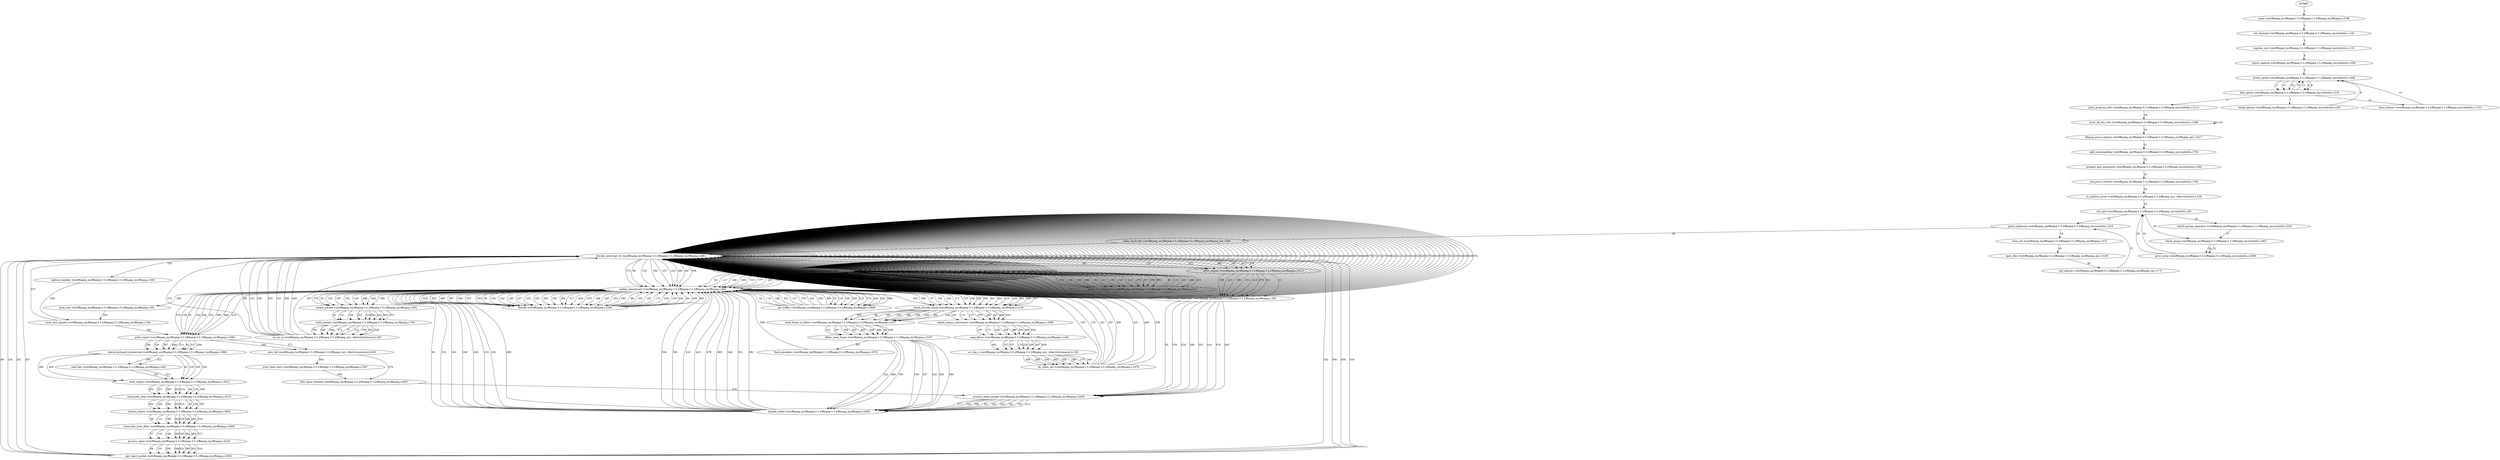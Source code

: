 digraph G {
X0x432f2e [label="main /root/ffmpeg_my/ffmpeg-3.3.2/ffmpeg-3.3.2/ffmpeg_my/ffmpeg.c:4766" ]
XSTART -> X0x432f2e [label="1"]
X0x40874e [label="init_dynload /root/ffmpeg_my/ffmpeg-3.3.2/ffmpeg-3.3.2/ffmpeg_my/cmdutils.c:120" ]
X0x432f2e -> X0x40874e [label="2"]
X0x408776 [label="register_exit /root/ffmpeg_my/ffmpeg-3.3.2/ffmpeg-3.3.2/ffmpeg_my/cmdutils.c:131" ]
X0x40874e -> X0x408776 [label="3"]
X0x4099b9 [label="parse_loglevel /root/ffmpeg_my/ffmpeg-3.3.2/ffmpeg-3.3.2/ffmpeg_my/cmdutils.c:506" ]
X0x408776 -> X0x4099b9 [label="4"]
X0x40960c [label="locate_option /root/ffmpeg_my/ffmpeg-3.3.2/ffmpeg-3.3.2/ffmpeg_my/cmdutils.c:448" ]
X0x4099b9 -> X0x40960c [label="5"]
X0x408bcd [label="find_option /root/ffmpeg_my/ffmpeg-3.3.2/ffmpeg-3.3.2/ffmpeg_my/cmdutils.c:218" ]
X0x40960c -> X0x408bcd [label="6"]
X0x409927 [label="check_options /root/ffmpeg_my/ffmpeg-3.3.2/ffmpeg-3.3.2/ffmpeg_my/cmdutils.c:497" ]
X0x408bcd -> X0x409927 [label="7"]
X0x40960c [label="locate_option /root/ffmpeg_my/ffmpeg-3.3.2/ffmpeg-3.3.2/ffmpeg_my/cmdutils.c:448" ]
X0x409927 -> X0x40960c [label="8"]
X0x408bcd [label="find_option /root/ffmpeg_my/ffmpeg-3.3.2/ffmpeg-3.3.2/ffmpeg_my/cmdutils.c:218" ]
X0x40960c -> X0x408bcd [label="9"]
X0x40960c [label="locate_option /root/ffmpeg_my/ffmpeg-3.3.2/ffmpeg-3.3.2/ffmpeg_my/cmdutils.c:448" ]
X0x408bcd -> X0x40960c [label="10"]
X0x408bcd [label="find_option /root/ffmpeg_my/ffmpeg-3.3.2/ffmpeg-3.3.2/ffmpeg_my/cmdutils.c:218" ]
X0x40960c -> X0x408bcd [label="11"]
X0x40960c [label="locate_option /root/ffmpeg_my/ffmpeg-3.3.2/ffmpeg-3.3.2/ffmpeg_my/cmdutils.c:448" ]
X0x408bcd -> X0x40960c [label="12"]
X0x408bcd [label="find_option /root/ffmpeg_my/ffmpeg-3.3.2/ffmpeg-3.3.2/ffmpeg_my/cmdutils.c:218" ]
X0x40960c -> X0x408bcd [label="13"]
X0x40c3d1 [label="show_banner /root/ffmpeg_my/ffmpeg-3.3.2/ffmpeg-3.3.2/ffmpeg_my/cmdutils.c:1151" ]
X0x408bcd -> X0x40c3d1 [label="14"]
X0x40960c [label="locate_option /root/ffmpeg_my/ffmpeg-3.3.2/ffmpeg-3.3.2/ffmpeg_my/cmdutils.c:448" ]
X0x40c3d1 -> X0x40960c [label="15"]
X0x408bcd [label="find_option /root/ffmpeg_my/ffmpeg-3.3.2/ffmpeg-3.3.2/ffmpeg_my/cmdutils.c:218" ]
X0x40960c -> X0x408bcd [label="16"]
X0x40c14a [label="print_program_info /root/ffmpeg_my/ffmpeg-3.3.2/ffmpeg-3.3.2/ffmpeg_my/cmdutils.c:1111" ]
X0x408bcd -> X0x40c14a [label="17"]
X0x40b750 [label="print_all_libs_info /root/ffmpeg_my/ffmpeg-3.3.2/ffmpeg-3.3.2/ffmpeg_my/cmdutils.c:1098" ]
X0x40c14a -> X0x40b750 [label="18"]
X0x40b750 [label="print_all_libs_info /root/ffmpeg_my/ffmpeg-3.3.2/ffmpeg-3.3.2/ffmpeg_my/cmdutils.c:1098" ]
X0x40b750 -> X0x40b750 [label="19"]
X0x41d092 [label="ffmpeg_parse_options /root/ffmpeg_my/ffmpeg-3.3.2/ffmpeg-3.3.2/ffmpeg_my/ffmpeg_opt.c:3217" ]
X0x40b750 -> X0x41d092 [label="20"]
X0x40a815 [label="split_commandline /root/ffmpeg_my/ffmpeg-3.3.2/ffmpeg-3.3.2/ffmpeg_my/cmdutils.c:755" ]
X0x41d092 -> X0x40a815 [label="21"]
X0x408c98 [label="prepare_app_arguments /root/ffmpeg_my/ffmpeg-3.3.2/ffmpeg-3.3.2/ffmpeg_my/cmdutils.c:289" ]
X0x40a815 -> X0x408c98 [label="22"]
X0x40a53d [label="init_parse_context /root/ffmpeg_my/ffmpeg-3.3.2/ffmpeg-3.3.2/ffmpeg_my/cmdutils.c:706" ]
X0x408c98 -> X0x40a53d [label="23"]
X0x408406 [label="av_mallocz_array /root/ffmpeg_my/ffmpeg-3.3.2/ffmpeg-3.3.2/ffmpeg_my/../libavutil/mem.h:230" ]
X0x40a53d -> X0x408406 [label="24"]
X0x408562 [label="init_opts /root/ffmpeg_my/ffmpeg-3.3.2/ffmpeg-3.3.2/ffmpeg_my/cmdutils.c:85" ]
X0x408406 -> X0x408562 [label="25"]
X0x40a1a7 [label="match_group_separator /root/ffmpeg_my/ffmpeg-3.3.2/ffmpeg-3.3.2/ffmpeg_my/cmdutils.c:643" ]
X0x408562 -> X0x40a1a7 [label="26"]
X0x40a24e [label="finish_group /root/ffmpeg_my/ffmpeg-3.3.2/ffmpeg-3.3.2/ffmpeg_my/cmdutils.c:663" ]
X0x40a1a7 -> X0x40a24e [label="27"]
X0x40ef1e [label="grow_array /root/ffmpeg_my/ffmpeg-3.3.2/ffmpeg-3.3.2/ffmpeg_my/cmdutils.c:2080" ]
X0x40a24e -> X0x40ef1e [label="28"]
X0x408562 [label="init_opts /root/ffmpeg_my/ffmpeg-3.3.2/ffmpeg-3.3.2/ffmpeg_my/cmdutils.c:85" ]
X0x40ef1e -> X0x408562 [label="29"]
X0x40a24e [label="finish_group /root/ffmpeg_my/ffmpeg-3.3.2/ffmpeg-3.3.2/ffmpeg_my/cmdutils.c:663" ]
X0x408562 -> X0x40a24e [label="30"]
X0x40ef1e [label="grow_array /root/ffmpeg_my/ffmpeg-3.3.2/ffmpeg-3.3.2/ffmpeg_my/cmdutils.c:2080" ]
X0x40a24e -> X0x40ef1e [label="31"]
X0x408562 [label="init_opts /root/ffmpeg_my/ffmpeg-3.3.2/ffmpeg-3.3.2/ffmpeg_my/cmdutils.c:85" ]
X0x40ef1e -> X0x408562 [label="32"]
X0x409454 [label="parse_optgroup /root/ffmpeg_my/ffmpeg-3.3.2/ffmpeg-3.3.2/ffmpeg_my/cmdutils.c:414" ]
X0x408562 -> X0x409454 [label="33"]
X0x42231d [label="term_init /root/ffmpeg_my/ffmpeg-3.3.2/ffmpeg-3.3.2/ffmpeg_my/ffmpeg.c:410" ]
X0x409454 -> X0x42231d [label="34"]
X0x41ced6 [label="open_files /root/ffmpeg_my/ffmpeg-3.3.2/ffmpeg-3.3.2/ffmpeg_my/ffmpeg_opt.c:3185" ]
X0x42231d -> X0x41ced6 [label="35"]
X0x40fb18 [label="init_options /root/ffmpeg_my/ffmpeg-3.3.2/ffmpeg-3.3.2/ffmpeg_my/ffmpeg_opt.c:170" ]
X0x41ced6 -> X0x40fb18 [label="36"]
X0x409454 [label="parse_optgroup /root/ffmpeg_my/ffmpeg-3.3.2/ffmpeg-3.3.2/ffmpeg_my/cmdutils.c:414" ]
X0x40fb18 -> X0x409454 [label="37"]
X0x412c36 [label="open_input_file /root/ffmpeg_my/ffmpeg-3.3.2/ffmpeg-3.3.2/ffmpeg_my/ffmpeg_opt.c:895" ]
X0x409454 -> X0x412c36 [label="38"]
X0x422553 [label="decode_interrupt_cb /root/ffmpeg_my/ffmpeg-3.3.2/ffmpeg-3.3.2/ffmpeg_my/ffmpeg.c:496" ]
X0x412c36 -> X0x422553 [label="39"]
X0x422553 [label="decode_interrupt_cb /root/ffmpeg_my/ffmpeg-3.3.2/ffmpeg-3.3.2/ffmpeg_my/ffmpeg.c:496" ]
X0x422553 -> X0x422553 [label="40"]
X0x422553 [label="decode_interrupt_cb /root/ffmpeg_my/ffmpeg-3.3.2/ffmpeg-3.3.2/ffmpeg_my/ffmpeg.c:496" ]
X0x422553 -> X0x422553 [label="41"]
X0x422553 [label="decode_interrupt_cb /root/ffmpeg_my/ffmpeg-3.3.2/ffmpeg-3.3.2/ffmpeg_my/ffmpeg.c:496" ]
X0x422553 -> X0x422553 [label="42"]
X0x422553 [label="decode_interrupt_cb /root/ffmpeg_my/ffmpeg-3.3.2/ffmpeg-3.3.2/ffmpeg_my/ffmpeg.c:496" ]
X0x422553 -> X0x422553 [label="43"]
X0x422553 [label="decode_interrupt_cb /root/ffmpeg_my/ffmpeg-3.3.2/ffmpeg-3.3.2/ffmpeg_my/ffmpeg.c:496" ]
X0x422553 -> X0x422553 [label="44"]
X0x422553 [label="decode_interrupt_cb /root/ffmpeg_my/ffmpeg-3.3.2/ffmpeg-3.3.2/ffmpeg_my/ffmpeg.c:496" ]
X0x422553 -> X0x422553 [label="45"]
X0x422553 [label="decode_interrupt_cb /root/ffmpeg_my/ffmpeg-3.3.2/ffmpeg-3.3.2/ffmpeg_my/ffmpeg.c:496" ]
X0x422553 -> X0x422553 [label="46"]
X0x4217d2 [label="av_q2d /root/ffmpeg_my/ffmpeg-3.3.2/ffmpeg-3.3.2/ffmpeg_my/../libavutil/rational.h:104" ]
X0x422553 -> X0x4217d2 [label="47"]
X0x4217d2 [label="av_q2d /root/ffmpeg_my/ffmpeg-3.3.2/ffmpeg-3.3.2/ffmpeg_my/../libavutil/rational.h:104" ]
X0x4217d2 -> X0x4217d2 [label="48"]
X0x4217d2 [label="av_q2d /root/ffmpeg_my/ffmpeg-3.3.2/ffmpeg-3.3.2/ffmpeg_my/../libavutil/rational.h:104" ]
X0x4217d2 -> X0x4217d2 [label="49"]
X0x424029 [label="check_recording_time /root/ffmpeg_my/ffmpeg-3.3.2/ffmpeg-3.3.2/ffmpeg_my/ffmpeg.c:917" ]
X0x4217d2 -> X0x424029 [label="50"]
X0x4217d2 [label="av_q2d /root/ffmpeg_my/ffmpeg-3.3.2/ffmpeg-3.3.2/ffmpeg_my/../libavutil/rational.h:104" ]
X0x424029 -> X0x4217d2 [label="51"]
X0x422fe0 [label="update_benchmark /root/ffmpeg_my/ffmpeg-3.3.2/ffmpeg-3.3.2/ffmpeg_my/ffmpeg.c:683" ]
X0x4217d2 -> X0x422fe0 [label="52"]
X0x42c227 [label="get_buffer /root/ffmpeg_my/ffmpeg-3.3.2/ffmpeg-3.3.2/ffmpeg_my/ffmpeg.c:2898" ]
X0x422fe0 -> X0x42c227 [label="53"]
X0x422fe0 [label="update_benchmark /root/ffmpeg_my/ffmpeg-3.3.2/ffmpeg-3.3.2/ffmpeg_my/ffmpeg.c:683" ]
X0x42c227 -> X0x422fe0 [label="54"]
X0x423d4e [label="output_packet /root/ffmpeg_my/ffmpeg-3.3.2/ffmpeg-3.3.2/ffmpeg_my/ffmpeg.c:855" ]
X0x422fe0 -> X0x423d4e [label="55"]
X0x4231ad [label="write_packet /root/ffmpeg_my/ffmpeg-3.3.2/ffmpeg-3.3.2/ffmpeg_my/ffmpeg.c:709" ]
X0x423d4e -> X0x4231ad [label="56"]
X0x421826 [label="av_inv_q /root/ffmpeg_my/ffmpeg-3.3.2/ffmpeg-3.3.2/ffmpeg_my/../libavutil/rational.h:160" ]
X0x4231ad -> X0x421826 [label="57"]
X0x422553 [label="decode_interrupt_cb /root/ffmpeg_my/ffmpeg-3.3.2/ffmpeg-3.3.2/ffmpeg_my/ffmpeg.c:496" ]
X0x421826 -> X0x422553 [label="58"]
X0x422553 [label="decode_interrupt_cb /root/ffmpeg_my/ffmpeg-3.3.2/ffmpeg-3.3.2/ffmpeg_my/ffmpeg.c:496" ]
X0x422553 -> X0x422553 [label="59"]
X0x422fe0 [label="update_benchmark /root/ffmpeg_my/ffmpeg-3.3.2/ffmpeg-3.3.2/ffmpeg_my/ffmpeg.c:683" ]
X0x422553 -> X0x422fe0 [label="60"]
X0x4273f4 [label="print_report /root/ffmpeg_my/ffmpeg-3.3.2/ffmpeg-3.3.2/ffmpeg_my/ffmpeg.c:1684" ]
X0x422fe0 -> X0x4273f4 [label="61"]
X0x42fb99 [label="check_keyboard_interaction /root/ffmpeg_my/ffmpeg-3.3.2/ffmpeg-3.3.2/ffmpeg_my/ffmpeg.c:3882" ]
X0x4273f4 -> X0x42fb99 [label="62"]
X0x42f814 [label="need_output /root/ffmpeg_my/ffmpeg-3.3.2/ffmpeg-3.3.2/ffmpeg_my/ffmpeg.c:3815" ]
X0x42fb99 -> X0x42f814 [label="63"]
X0x432581 [label="transcode_step /root/ffmpeg_my/ffmpeg-3.3.2/ffmpeg-3.3.2/ffmpeg_my/ffmpeg.c:4515" ]
X0x42f814 -> X0x432581 [label="64"]
X0x42f9a0 [label="choose_output /root/ffmpeg_my/ffmpeg-3.3.2/ffmpeg-3.3.2/ffmpeg_my/ffmpeg.c:3845" ]
X0x432581 -> X0x42f9a0 [label="65"]
X0x43239b [label="transcode_from_filter /root/ffmpeg_my/ffmpeg-3.3.2/ffmpeg-3.3.2/ffmpeg_my/ffmpeg.c:4469" ]
X0x42f9a0 -> X0x43239b [label="66"]
X0x430c2f [label="process_input /root/ffmpeg_my/ffmpeg-3.3.2/ffmpeg-3.3.2/ffmpeg_my/ffmpeg.c:4218" ]
X0x43239b -> X0x430c2f [label="67"]
X0x4306a6 [label="get_input_packet /root/ffmpeg_my/ffmpeg-3.3.2/ffmpeg-3.3.2/ffmpeg_my/ffmpeg.c:4092" ]
X0x430c2f -> X0x4306a6 [label="68"]
X0x422553 [label="decode_interrupt_cb /root/ffmpeg_my/ffmpeg-3.3.2/ffmpeg-3.3.2/ffmpeg_my/ffmpeg.c:496" ]
X0x4306a6 -> X0x422553 [label="69"]
X0x422553 [label="decode_interrupt_cb /root/ffmpeg_my/ffmpeg-3.3.2/ffmpeg-3.3.2/ffmpeg_my/ffmpeg.c:496" ]
X0x422553 -> X0x422553 [label="70"]
X0x422553 [label="decode_interrupt_cb /root/ffmpeg_my/ffmpeg-3.3.2/ffmpeg-3.3.2/ffmpeg_my/ffmpeg.c:496" ]
X0x422553 -> X0x422553 [label="71"]
X0x422553 [label="decode_interrupt_cb /root/ffmpeg_my/ffmpeg-3.3.2/ffmpeg-3.3.2/ffmpeg_my/ffmpeg.c:496" ]
X0x422553 -> X0x422553 [label="72"]
X0x422553 [label="decode_interrupt_cb /root/ffmpeg_my/ffmpeg-3.3.2/ffmpeg-3.3.2/ffmpeg_my/ffmpeg.c:496" ]
X0x422553 -> X0x422553 [label="73"]
X0x422553 [label="decode_interrupt_cb /root/ffmpeg_my/ffmpeg-3.3.2/ffmpeg-3.3.2/ffmpeg_my/ffmpeg.c:496" ]
X0x422553 -> X0x422553 [label="74"]
X0x422553 [label="decode_interrupt_cb /root/ffmpeg_my/ffmpeg-3.3.2/ffmpeg-3.3.2/ffmpeg_my/ffmpeg.c:496" ]
X0x422553 -> X0x422553 [label="75"]
X0x422553 [label="decode_interrupt_cb /root/ffmpeg_my/ffmpeg-3.3.2/ffmpeg-3.3.2/ffmpeg_my/ffmpeg.c:496" ]
X0x422553 -> X0x422553 [label="76"]
X0x422553 [label="decode_interrupt_cb /root/ffmpeg_my/ffmpeg-3.3.2/ffmpeg-3.3.2/ffmpeg_my/ffmpeg.c:496" ]
X0x422553 -> X0x422553 [label="77"]
X0x422553 [label="decode_interrupt_cb /root/ffmpeg_my/ffmpeg-3.3.2/ffmpeg-3.3.2/ffmpeg_my/ffmpeg.c:496" ]
X0x422553 -> X0x422553 [label="78"]
X0x422553 [label="decode_interrupt_cb /root/ffmpeg_my/ffmpeg-3.3.2/ffmpeg-3.3.2/ffmpeg_my/ffmpeg.c:496" ]
X0x422553 -> X0x422553 [label="79"]
X0x422553 [label="decode_interrupt_cb /root/ffmpeg_my/ffmpeg-3.3.2/ffmpeg-3.3.2/ffmpeg_my/ffmpeg.c:496" ]
X0x422553 -> X0x422553 [label="80"]
X0x422553 [label="decode_interrupt_cb /root/ffmpeg_my/ffmpeg-3.3.2/ffmpeg-3.3.2/ffmpeg_my/ffmpeg.c:496" ]
X0x422553 -> X0x422553 [label="81"]
X0x422553 [label="decode_interrupt_cb /root/ffmpeg_my/ffmpeg-3.3.2/ffmpeg-3.3.2/ffmpeg_my/ffmpeg.c:496" ]
X0x422553 -> X0x422553 [label="82"]
X0x422553 [label="decode_interrupt_cb /root/ffmpeg_my/ffmpeg-3.3.2/ffmpeg-3.3.2/ffmpeg_my/ffmpeg.c:496" ]
X0x422553 -> X0x422553 [label="83"]
X0x422553 [label="decode_interrupt_cb /root/ffmpeg_my/ffmpeg-3.3.2/ffmpeg-3.3.2/ffmpeg_my/ffmpeg.c:496" ]
X0x422553 -> X0x422553 [label="84"]
X0x422553 [label="decode_interrupt_cb /root/ffmpeg_my/ffmpeg-3.3.2/ffmpeg-3.3.2/ffmpeg_my/ffmpeg.c:496" ]
X0x422553 -> X0x422553 [label="85"]
X0x422553 [label="decode_interrupt_cb /root/ffmpeg_my/ffmpeg-3.3.2/ffmpeg-3.3.2/ffmpeg_my/ffmpeg.c:496" ]
X0x422553 -> X0x422553 [label="86"]
X0x422553 [label="decode_interrupt_cb /root/ffmpeg_my/ffmpeg-3.3.2/ffmpeg-3.3.2/ffmpeg_my/ffmpeg.c:496" ]
X0x422553 -> X0x422553 [label="87"]
X0x422553 [label="decode_interrupt_cb /root/ffmpeg_my/ffmpeg-3.3.2/ffmpeg-3.3.2/ffmpeg_my/ffmpeg.c:496" ]
X0x422553 -> X0x422553 [label="88"]
X0x422553 [label="decode_interrupt_cb /root/ffmpeg_my/ffmpeg-3.3.2/ffmpeg-3.3.2/ffmpeg_my/ffmpeg.c:496" ]
X0x422553 -> X0x422553 [label="89"]
X0x43081f [label="reset_eagain /root/ffmpeg_my/ffmpeg-3.3.2/ffmpeg-3.3.2/ffmpeg_my/ffmpeg.c:4121" ]
X0x422553 -> X0x43081f [label="90"]
X0x421fe8 [label="sub2video_heartbeat /root/ffmpeg_my/ffmpeg-3.3.2/ffmpeg-3.3.2/ffmpeg_my/ffmpeg.c:303" ]
X0x43081f -> X0x421fe8 [label="91"]
X0x42b183 [label="process_input_packet /root/ffmpeg_my/ffmpeg-3.3.2/ffmpeg-3.3.2/ffmpeg_my/ffmpeg.c:2628" ]
X0x421fe8 -> X0x42b183 [label="92"]
X0x42a333 [label="decode_video /root/ffmpeg_my/ffmpeg-3.3.2/ffmpeg-3.3.2/ffmpeg_my/ffmpeg.c:2408" ]
X0x42b183 -> X0x42a333 [label="93"]
X0x422fe0 [label="update_benchmark /root/ffmpeg_my/ffmpeg-3.3.2/ffmpeg-3.3.2/ffmpeg_my/ffmpeg.c:683" ]
X0x42a333 -> X0x422fe0 [label="94"]
X0x429d9d [label="decode /root/ffmpeg_my/ffmpeg-3.3.2/ffmpeg-3.3.2/ffmpeg_my/ffmpeg.c:2294" ]
X0x422fe0 -> X0x429d9d [label="95"]
X0x422fe0 [label="update_benchmark /root/ffmpeg_my/ffmpeg-3.3.2/ffmpeg-3.3.2/ffmpeg_my/ffmpeg.c:683" ]
X0x429d9d -> X0x422fe0 [label="96"]
X0x4296ec [label="check_decode_result /root/ffmpeg_my/ffmpeg-3.3.2/ffmpeg-3.3.2/ffmpeg_my/ffmpeg.c:2159" ]
X0x422fe0 -> X0x4296ec [label="97"]
X0x429e58 [label="send_frame_to_filters /root/ffmpeg_my/ffmpeg-3.3.2/ffmpeg-3.3.2/ffmpeg_my/ffmpeg.c:2317" ]
X0x4296ec -> X0x429e58 [label="98"]
X0x4298c9 [label="ifilter_send_frame /root/ffmpeg_my/ffmpeg-3.3.2/ffmpeg-3.3.2/ffmpeg_my/ffmpeg.c:2187" ]
X0x429e58 -> X0x4298c9 [label="99"]
X0x42a333 [label="decode_video /root/ffmpeg_my/ffmpeg-3.3.2/ffmpeg-3.3.2/ffmpeg_my/ffmpeg.c:2408" ]
X0x4298c9 -> X0x42a333 [label="100"]
X0x422fe0 [label="update_benchmark /root/ffmpeg_my/ffmpeg-3.3.2/ffmpeg-3.3.2/ffmpeg_my/ffmpeg.c:683" ]
X0x42a333 -> X0x422fe0 [label="101"]
X0x429d9d [label="decode /root/ffmpeg_my/ffmpeg-3.3.2/ffmpeg-3.3.2/ffmpeg_my/ffmpeg.c:2294" ]
X0x422fe0 -> X0x429d9d [label="102"]
X0x422fe0 [label="update_benchmark /root/ffmpeg_my/ffmpeg-3.3.2/ffmpeg-3.3.2/ffmpeg_my/ffmpeg.c:683" ]
X0x429d9d -> X0x422fe0 [label="103"]
X0x4296ec [label="check_decode_result /root/ffmpeg_my/ffmpeg-3.3.2/ffmpeg-3.3.2/ffmpeg_my/ffmpeg.c:2159" ]
X0x422fe0 -> X0x4296ec [label="104"]
X0x428c45 [label="check_output_constraints /root/ffmpeg_my/ffmpeg-3.3.2/ffmpeg-3.3.2/ffmpeg_my/ffmpeg.c:2008" ]
X0x4296ec -> X0x428c45 [label="105"]
X0x4264b2 [label="reap_filters /root/ffmpeg_my/ffmpeg-3.3.2/ffmpeg-3.3.2/ffmpeg_my/ffmpeg.c:1461" ]
X0x428c45 -> X0x4264b2 [label="106"]
X0x4216ac [label="av_clip_c /root/ffmpeg_my/ffmpeg-3.3.2/ffmpeg-3.3.2/ffmpeg_my/../libavutil/common.h:128" ]
X0x4264b2 -> X0x4216ac [label="107"]
X0x424a60 [label="do_video_out /root/ffmpeg_my/ffmpeg-3.3.2/ffmpeg-3.3.2/ffmpeg_my/ffmpeg.c:1076" ]
X0x4216ac -> X0x424a60 [label="108"]
X0x4217d2 [label="av_q2d /root/ffmpeg_my/ffmpeg-3.3.2/ffmpeg-3.3.2/ffmpeg_my/../libavutil/rational.h:104" ]
X0x424a60 -> X0x4217d2 [label="109"]
X0x4217d2 [label="av_q2d /root/ffmpeg_my/ffmpeg-3.3.2/ffmpeg-3.3.2/ffmpeg_my/../libavutil/rational.h:104" ]
X0x4217d2 -> X0x4217d2 [label="110"]
X0x4217d2 [label="av_q2d /root/ffmpeg_my/ffmpeg-3.3.2/ffmpeg-3.3.2/ffmpeg_my/../libavutil/rational.h:104" ]
X0x4217d2 -> X0x4217d2 [label="111"]
X0x4217d2 [label="av_q2d /root/ffmpeg_my/ffmpeg-3.3.2/ffmpeg-3.3.2/ffmpeg_my/../libavutil/rational.h:104" ]
X0x4217d2 -> X0x4217d2 [label="112"]
X0x4217d2 [label="av_q2d /root/ffmpeg_my/ffmpeg-3.3.2/ffmpeg-3.3.2/ffmpeg_my/../libavutil/rational.h:104" ]
X0x4217d2 -> X0x4217d2 [label="113"]
X0x4217d2 [label="av_q2d /root/ffmpeg_my/ffmpeg-3.3.2/ffmpeg-3.3.2/ffmpeg_my/../libavutil/rational.h:104" ]
X0x4217d2 -> X0x4217d2 [label="114"]
X0x424029 [label="check_recording_time /root/ffmpeg_my/ffmpeg-3.3.2/ffmpeg-3.3.2/ffmpeg_my/ffmpeg.c:917" ]
X0x4217d2 -> X0x424029 [label="115"]
X0x4217d2 [label="av_q2d /root/ffmpeg_my/ffmpeg-3.3.2/ffmpeg-3.3.2/ffmpeg_my/../libavutil/rational.h:104" ]
X0x424029 -> X0x4217d2 [label="116"]
X0x422fe0 [label="update_benchmark /root/ffmpeg_my/ffmpeg-3.3.2/ffmpeg-3.3.2/ffmpeg_my/ffmpeg.c:683" ]
X0x4217d2 -> X0x422fe0 [label="117"]
X0x42c227 [label="get_buffer /root/ffmpeg_my/ffmpeg-3.3.2/ffmpeg-3.3.2/ffmpeg_my/ffmpeg.c:2898" ]
X0x422fe0 -> X0x42c227 [label="118"]
X0x422fe0 [label="update_benchmark /root/ffmpeg_my/ffmpeg-3.3.2/ffmpeg-3.3.2/ffmpeg_my/ffmpeg.c:683" ]
X0x42c227 -> X0x422fe0 [label="119"]
X0x423d4e [label="output_packet /root/ffmpeg_my/ffmpeg-3.3.2/ffmpeg-3.3.2/ffmpeg_my/ffmpeg.c:855" ]
X0x422fe0 -> X0x423d4e [label="120"]
X0x4231ad [label="write_packet /root/ffmpeg_my/ffmpeg-3.3.2/ffmpeg-3.3.2/ffmpeg_my/ffmpeg.c:709" ]
X0x423d4e -> X0x4231ad [label="121"]
X0x421826 [label="av_inv_q /root/ffmpeg_my/ffmpeg-3.3.2/ffmpeg-3.3.2/ffmpeg_my/../libavutil/rational.h:160" ]
X0x4231ad -> X0x421826 [label="122"]
X0x422553 [label="decode_interrupt_cb /root/ffmpeg_my/ffmpeg-3.3.2/ffmpeg-3.3.2/ffmpeg_my/ffmpeg.c:496" ]
X0x421826 -> X0x422553 [label="123"]
X0x422553 [label="decode_interrupt_cb /root/ffmpeg_my/ffmpeg-3.3.2/ffmpeg-3.3.2/ffmpeg_my/ffmpeg.c:496" ]
X0x422553 -> X0x422553 [label="124"]
X0x422fe0 [label="update_benchmark /root/ffmpeg_my/ffmpeg-3.3.2/ffmpeg-3.3.2/ffmpeg_my/ffmpeg.c:683" ]
X0x422553 -> X0x422fe0 [label="125"]
X0x4273f4 [label="print_report /root/ffmpeg_my/ffmpeg-3.3.2/ffmpeg-3.3.2/ffmpeg_my/ffmpeg.c:1684" ]
X0x422fe0 -> X0x4273f4 [label="126"]
X0x42fb99 [label="check_keyboard_interaction /root/ffmpeg_my/ffmpeg-3.3.2/ffmpeg-3.3.2/ffmpeg_my/ffmpeg.c:3882" ]
X0x4273f4 -> X0x42fb99 [label="127"]
X0x42f814 [label="need_output /root/ffmpeg_my/ffmpeg-3.3.2/ffmpeg-3.3.2/ffmpeg_my/ffmpeg.c:3815" ]
X0x42fb99 -> X0x42f814 [label="128"]
X0x432581 [label="transcode_step /root/ffmpeg_my/ffmpeg-3.3.2/ffmpeg-3.3.2/ffmpeg_my/ffmpeg.c:4515" ]
X0x42f814 -> X0x432581 [label="129"]
X0x42f9a0 [label="choose_output /root/ffmpeg_my/ffmpeg-3.3.2/ffmpeg-3.3.2/ffmpeg_my/ffmpeg.c:3845" ]
X0x432581 -> X0x42f9a0 [label="130"]
X0x43239b [label="transcode_from_filter /root/ffmpeg_my/ffmpeg-3.3.2/ffmpeg-3.3.2/ffmpeg_my/ffmpeg.c:4469" ]
X0x42f9a0 -> X0x43239b [label="131"]
X0x430c2f [label="process_input /root/ffmpeg_my/ffmpeg-3.3.2/ffmpeg-3.3.2/ffmpeg_my/ffmpeg.c:4218" ]
X0x43239b -> X0x430c2f [label="132"]
X0x4306a6 [label="get_input_packet /root/ffmpeg_my/ffmpeg-3.3.2/ffmpeg-3.3.2/ffmpeg_my/ffmpeg.c:4092" ]
X0x430c2f -> X0x4306a6 [label="133"]
X0x422553 [label="decode_interrupt_cb /root/ffmpeg_my/ffmpeg-3.3.2/ffmpeg-3.3.2/ffmpeg_my/ffmpeg.c:496" ]
X0x4306a6 -> X0x422553 [label="134"]
X0x422553 [label="decode_interrupt_cb /root/ffmpeg_my/ffmpeg-3.3.2/ffmpeg-3.3.2/ffmpeg_my/ffmpeg.c:496" ]
X0x422553 -> X0x422553 [label="135"]
X0x422553 [label="decode_interrupt_cb /root/ffmpeg_my/ffmpeg-3.3.2/ffmpeg-3.3.2/ffmpeg_my/ffmpeg.c:496" ]
X0x422553 -> X0x422553 [label="136"]
X0x422553 [label="decode_interrupt_cb /root/ffmpeg_my/ffmpeg-3.3.2/ffmpeg-3.3.2/ffmpeg_my/ffmpeg.c:496" ]
X0x422553 -> X0x422553 [label="137"]
X0x422553 [label="decode_interrupt_cb /root/ffmpeg_my/ffmpeg-3.3.2/ffmpeg-3.3.2/ffmpeg_my/ffmpeg.c:496" ]
X0x422553 -> X0x422553 [label="138"]
X0x422553 [label="decode_interrupt_cb /root/ffmpeg_my/ffmpeg-3.3.2/ffmpeg-3.3.2/ffmpeg_my/ffmpeg.c:496" ]
X0x422553 -> X0x422553 [label="139"]
X0x422553 [label="decode_interrupt_cb /root/ffmpeg_my/ffmpeg-3.3.2/ffmpeg-3.3.2/ffmpeg_my/ffmpeg.c:496" ]
X0x422553 -> X0x422553 [label="140"]
X0x422553 [label="decode_interrupt_cb /root/ffmpeg_my/ffmpeg-3.3.2/ffmpeg-3.3.2/ffmpeg_my/ffmpeg.c:496" ]
X0x422553 -> X0x422553 [label="141"]
X0x422553 [label="decode_interrupt_cb /root/ffmpeg_my/ffmpeg-3.3.2/ffmpeg-3.3.2/ffmpeg_my/ffmpeg.c:496" ]
X0x422553 -> X0x422553 [label="142"]
X0x422553 [label="decode_interrupt_cb /root/ffmpeg_my/ffmpeg-3.3.2/ffmpeg-3.3.2/ffmpeg_my/ffmpeg.c:496" ]
X0x422553 -> X0x422553 [label="143"]
X0x422553 [label="decode_interrupt_cb /root/ffmpeg_my/ffmpeg-3.3.2/ffmpeg-3.3.2/ffmpeg_my/ffmpeg.c:496" ]
X0x422553 -> X0x422553 [label="144"]
X0x422553 [label="decode_interrupt_cb /root/ffmpeg_my/ffmpeg-3.3.2/ffmpeg-3.3.2/ffmpeg_my/ffmpeg.c:496" ]
X0x422553 -> X0x422553 [label="145"]
X0x422553 [label="decode_interrupt_cb /root/ffmpeg_my/ffmpeg-3.3.2/ffmpeg-3.3.2/ffmpeg_my/ffmpeg.c:496" ]
X0x422553 -> X0x422553 [label="146"]
X0x422553 [label="decode_interrupt_cb /root/ffmpeg_my/ffmpeg-3.3.2/ffmpeg-3.3.2/ffmpeg_my/ffmpeg.c:496" ]
X0x422553 -> X0x422553 [label="147"]
X0x422553 [label="decode_interrupt_cb /root/ffmpeg_my/ffmpeg-3.3.2/ffmpeg-3.3.2/ffmpeg_my/ffmpeg.c:496" ]
X0x422553 -> X0x422553 [label="148"]
X0x422553 [label="decode_interrupt_cb /root/ffmpeg_my/ffmpeg-3.3.2/ffmpeg-3.3.2/ffmpeg_my/ffmpeg.c:496" ]
X0x422553 -> X0x422553 [label="149"]
X0x422553 [label="decode_interrupt_cb /root/ffmpeg_my/ffmpeg-3.3.2/ffmpeg-3.3.2/ffmpeg_my/ffmpeg.c:496" ]
X0x422553 -> X0x422553 [label="150"]
X0x422553 [label="decode_interrupt_cb /root/ffmpeg_my/ffmpeg-3.3.2/ffmpeg-3.3.2/ffmpeg_my/ffmpeg.c:496" ]
X0x422553 -> X0x422553 [label="151"]
X0x422553 [label="decode_interrupt_cb /root/ffmpeg_my/ffmpeg-3.3.2/ffmpeg-3.3.2/ffmpeg_my/ffmpeg.c:496" ]
X0x422553 -> X0x422553 [label="152"]
X0x422553 [label="decode_interrupt_cb /root/ffmpeg_my/ffmpeg-3.3.2/ffmpeg-3.3.2/ffmpeg_my/ffmpeg.c:496" ]
X0x422553 -> X0x422553 [label="153"]
X0x422553 [label="decode_interrupt_cb /root/ffmpeg_my/ffmpeg-3.3.2/ffmpeg-3.3.2/ffmpeg_my/ffmpeg.c:496" ]
X0x422553 -> X0x422553 [label="154"]
X0x422553 [label="decode_interrupt_cb /root/ffmpeg_my/ffmpeg-3.3.2/ffmpeg-3.3.2/ffmpeg_my/ffmpeg.c:496" ]
X0x422553 -> X0x422553 [label="155"]
X0x422553 [label="decode_interrupt_cb /root/ffmpeg_my/ffmpeg-3.3.2/ffmpeg-3.3.2/ffmpeg_my/ffmpeg.c:496" ]
X0x422553 -> X0x422553 [label="156"]
X0x43081f [label="reset_eagain /root/ffmpeg_my/ffmpeg-3.3.2/ffmpeg-3.3.2/ffmpeg_my/ffmpeg.c:4121" ]
X0x422553 -> X0x43081f [label="157"]
X0x421fe8 [label="sub2video_heartbeat /root/ffmpeg_my/ffmpeg-3.3.2/ffmpeg-3.3.2/ffmpeg_my/ffmpeg.c:303" ]
X0x43081f -> X0x421fe8 [label="158"]
X0x42b183 [label="process_input_packet /root/ffmpeg_my/ffmpeg-3.3.2/ffmpeg-3.3.2/ffmpeg_my/ffmpeg.c:2628" ]
X0x421fe8 -> X0x42b183 [label="159"]
X0x42a333 [label="decode_video /root/ffmpeg_my/ffmpeg-3.3.2/ffmpeg-3.3.2/ffmpeg_my/ffmpeg.c:2408" ]
X0x42b183 -> X0x42a333 [label="160"]
X0x422fe0 [label="update_benchmark /root/ffmpeg_my/ffmpeg-3.3.2/ffmpeg-3.3.2/ffmpeg_my/ffmpeg.c:683" ]
X0x42a333 -> X0x422fe0 [label="161"]
X0x429d9d [label="decode /root/ffmpeg_my/ffmpeg-3.3.2/ffmpeg-3.3.2/ffmpeg_my/ffmpeg.c:2294" ]
X0x422fe0 -> X0x429d9d [label="162"]
X0x422fe0 [label="update_benchmark /root/ffmpeg_my/ffmpeg-3.3.2/ffmpeg-3.3.2/ffmpeg_my/ffmpeg.c:683" ]
X0x429d9d -> X0x422fe0 [label="163"]
X0x4296ec [label="check_decode_result /root/ffmpeg_my/ffmpeg-3.3.2/ffmpeg-3.3.2/ffmpeg_my/ffmpeg.c:2159" ]
X0x422fe0 -> X0x4296ec [label="164"]
X0x429e58 [label="send_frame_to_filters /root/ffmpeg_my/ffmpeg-3.3.2/ffmpeg-3.3.2/ffmpeg_my/ffmpeg.c:2317" ]
X0x4296ec -> X0x429e58 [label="165"]
X0x4298c9 [label="ifilter_send_frame /root/ffmpeg_my/ffmpeg-3.3.2/ffmpeg-3.3.2/ffmpeg_my/ffmpeg.c:2187" ]
X0x429e58 -> X0x4298c9 [label="166"]
X0x42a333 [label="decode_video /root/ffmpeg_my/ffmpeg-3.3.2/ffmpeg-3.3.2/ffmpeg_my/ffmpeg.c:2408" ]
X0x4298c9 -> X0x42a333 [label="167"]
X0x422fe0 [label="update_benchmark /root/ffmpeg_my/ffmpeg-3.3.2/ffmpeg-3.3.2/ffmpeg_my/ffmpeg.c:683" ]
X0x42a333 -> X0x422fe0 [label="168"]
X0x429d9d [label="decode /root/ffmpeg_my/ffmpeg-3.3.2/ffmpeg-3.3.2/ffmpeg_my/ffmpeg.c:2294" ]
X0x422fe0 -> X0x429d9d [label="169"]
X0x422fe0 [label="update_benchmark /root/ffmpeg_my/ffmpeg-3.3.2/ffmpeg-3.3.2/ffmpeg_my/ffmpeg.c:683" ]
X0x429d9d -> X0x422fe0 [label="170"]
X0x4296ec [label="check_decode_result /root/ffmpeg_my/ffmpeg-3.3.2/ffmpeg-3.3.2/ffmpeg_my/ffmpeg.c:2159" ]
X0x422fe0 -> X0x4296ec [label="171"]
X0x428c45 [label="check_output_constraints /root/ffmpeg_my/ffmpeg-3.3.2/ffmpeg-3.3.2/ffmpeg_my/ffmpeg.c:2008" ]
X0x4296ec -> X0x428c45 [label="172"]
X0x4264b2 [label="reap_filters /root/ffmpeg_my/ffmpeg-3.3.2/ffmpeg-3.3.2/ffmpeg_my/ffmpeg.c:1461" ]
X0x428c45 -> X0x4264b2 [label="173"]
X0x4216ac [label="av_clip_c /root/ffmpeg_my/ffmpeg-3.3.2/ffmpeg-3.3.2/ffmpeg_my/../libavutil/common.h:128" ]
X0x4264b2 -> X0x4216ac [label="174"]
X0x424a60 [label="do_video_out /root/ffmpeg_my/ffmpeg-3.3.2/ffmpeg-3.3.2/ffmpeg_my/ffmpeg.c:1076" ]
X0x4216ac -> X0x424a60 [label="175"]
X0x4217d2 [label="av_q2d /root/ffmpeg_my/ffmpeg-3.3.2/ffmpeg-3.3.2/ffmpeg_my/../libavutil/rational.h:104" ]
X0x424a60 -> X0x4217d2 [label="176"]
X0x4217d2 [label="av_q2d /root/ffmpeg_my/ffmpeg-3.3.2/ffmpeg-3.3.2/ffmpeg_my/../libavutil/rational.h:104" ]
X0x4217d2 -> X0x4217d2 [label="177"]
X0x4217d2 [label="av_q2d /root/ffmpeg_my/ffmpeg-3.3.2/ffmpeg-3.3.2/ffmpeg_my/../libavutil/rational.h:104" ]
X0x4217d2 -> X0x4217d2 [label="178"]
X0x4217d2 [label="av_q2d /root/ffmpeg_my/ffmpeg-3.3.2/ffmpeg-3.3.2/ffmpeg_my/../libavutil/rational.h:104" ]
X0x4217d2 -> X0x4217d2 [label="179"]
X0x4217d2 [label="av_q2d /root/ffmpeg_my/ffmpeg-3.3.2/ffmpeg-3.3.2/ffmpeg_my/../libavutil/rational.h:104" ]
X0x4217d2 -> X0x4217d2 [label="180"]
X0x4217d2 [label="av_q2d /root/ffmpeg_my/ffmpeg-3.3.2/ffmpeg-3.3.2/ffmpeg_my/../libavutil/rational.h:104" ]
X0x4217d2 -> X0x4217d2 [label="181"]
X0x424029 [label="check_recording_time /root/ffmpeg_my/ffmpeg-3.3.2/ffmpeg-3.3.2/ffmpeg_my/ffmpeg.c:917" ]
X0x4217d2 -> X0x424029 [label="182"]
X0x4217d2 [label="av_q2d /root/ffmpeg_my/ffmpeg-3.3.2/ffmpeg-3.3.2/ffmpeg_my/../libavutil/rational.h:104" ]
X0x424029 -> X0x4217d2 [label="183"]
X0x422fe0 [label="update_benchmark /root/ffmpeg_my/ffmpeg-3.3.2/ffmpeg-3.3.2/ffmpeg_my/ffmpeg.c:683" ]
X0x4217d2 -> X0x422fe0 [label="184"]
X0x42c227 [label="get_buffer /root/ffmpeg_my/ffmpeg-3.3.2/ffmpeg-3.3.2/ffmpeg_my/ffmpeg.c:2898" ]
X0x422fe0 -> X0x42c227 [label="185"]
X0x422fe0 [label="update_benchmark /root/ffmpeg_my/ffmpeg-3.3.2/ffmpeg-3.3.2/ffmpeg_my/ffmpeg.c:683" ]
X0x42c227 -> X0x422fe0 [label="186"]
X0x423d4e [label="output_packet /root/ffmpeg_my/ffmpeg-3.3.2/ffmpeg-3.3.2/ffmpeg_my/ffmpeg.c:855" ]
X0x422fe0 -> X0x423d4e [label="187"]
X0x4231ad [label="write_packet /root/ffmpeg_my/ffmpeg-3.3.2/ffmpeg-3.3.2/ffmpeg_my/ffmpeg.c:709" ]
X0x423d4e -> X0x4231ad [label="188"]
X0x421826 [label="av_inv_q /root/ffmpeg_my/ffmpeg-3.3.2/ffmpeg-3.3.2/ffmpeg_my/../libavutil/rational.h:160" ]
X0x4231ad -> X0x421826 [label="189"]
X0x422553 [label="decode_interrupt_cb /root/ffmpeg_my/ffmpeg-3.3.2/ffmpeg-3.3.2/ffmpeg_my/ffmpeg.c:496" ]
X0x421826 -> X0x422553 [label="190"]
X0x422553 [label="decode_interrupt_cb /root/ffmpeg_my/ffmpeg-3.3.2/ffmpeg-3.3.2/ffmpeg_my/ffmpeg.c:496" ]
X0x422553 -> X0x422553 [label="191"]
X0x422fe0 [label="update_benchmark /root/ffmpeg_my/ffmpeg-3.3.2/ffmpeg-3.3.2/ffmpeg_my/ffmpeg.c:683" ]
X0x422553 -> X0x422fe0 [label="192"]
X0x4273f4 [label="print_report /root/ffmpeg_my/ffmpeg-3.3.2/ffmpeg-3.3.2/ffmpeg_my/ffmpeg.c:1684" ]
X0x422fe0 -> X0x4273f4 [label="193"]
X0x42fb99 [label="check_keyboard_interaction /root/ffmpeg_my/ffmpeg-3.3.2/ffmpeg-3.3.2/ffmpeg_my/ffmpeg.c:3882" ]
X0x4273f4 -> X0x42fb99 [label="194"]
X0x42f814 [label="need_output /root/ffmpeg_my/ffmpeg-3.3.2/ffmpeg-3.3.2/ffmpeg_my/ffmpeg.c:3815" ]
X0x42fb99 -> X0x42f814 [label="195"]
X0x432581 [label="transcode_step /root/ffmpeg_my/ffmpeg-3.3.2/ffmpeg-3.3.2/ffmpeg_my/ffmpeg.c:4515" ]
X0x42f814 -> X0x432581 [label="196"]
X0x42f9a0 [label="choose_output /root/ffmpeg_my/ffmpeg-3.3.2/ffmpeg-3.3.2/ffmpeg_my/ffmpeg.c:3845" ]
X0x432581 -> X0x42f9a0 [label="197"]
X0x43239b [label="transcode_from_filter /root/ffmpeg_my/ffmpeg-3.3.2/ffmpeg-3.3.2/ffmpeg_my/ffmpeg.c:4469" ]
X0x42f9a0 -> X0x43239b [label="198"]
X0x430c2f [label="process_input /root/ffmpeg_my/ffmpeg-3.3.2/ffmpeg-3.3.2/ffmpeg_my/ffmpeg.c:4218" ]
X0x43239b -> X0x430c2f [label="199"]
X0x4306a6 [label="get_input_packet /root/ffmpeg_my/ffmpeg-3.3.2/ffmpeg-3.3.2/ffmpeg_my/ffmpeg.c:4092" ]
X0x430c2f -> X0x4306a6 [label="200"]
X0x422553 [label="decode_interrupt_cb /root/ffmpeg_my/ffmpeg-3.3.2/ffmpeg-3.3.2/ffmpeg_my/ffmpeg.c:496" ]
X0x4306a6 -> X0x422553 [label="201"]
X0x422553 [label="decode_interrupt_cb /root/ffmpeg_my/ffmpeg-3.3.2/ffmpeg-3.3.2/ffmpeg_my/ffmpeg.c:496" ]
X0x422553 -> X0x422553 [label="202"]
X0x422553 [label="decode_interrupt_cb /root/ffmpeg_my/ffmpeg-3.3.2/ffmpeg-3.3.2/ffmpeg_my/ffmpeg.c:496" ]
X0x422553 -> X0x422553 [label="203"]
X0x422553 [label="decode_interrupt_cb /root/ffmpeg_my/ffmpeg-3.3.2/ffmpeg-3.3.2/ffmpeg_my/ffmpeg.c:496" ]
X0x422553 -> X0x422553 [label="204"]
X0x422553 [label="decode_interrupt_cb /root/ffmpeg_my/ffmpeg-3.3.2/ffmpeg-3.3.2/ffmpeg_my/ffmpeg.c:496" ]
X0x422553 -> X0x422553 [label="205"]
X0x422553 [label="decode_interrupt_cb /root/ffmpeg_my/ffmpeg-3.3.2/ffmpeg-3.3.2/ffmpeg_my/ffmpeg.c:496" ]
X0x422553 -> X0x422553 [label="206"]
X0x422553 [label="decode_interrupt_cb /root/ffmpeg_my/ffmpeg-3.3.2/ffmpeg-3.3.2/ffmpeg_my/ffmpeg.c:496" ]
X0x422553 -> X0x422553 [label="207"]
X0x422553 [label="decode_interrupt_cb /root/ffmpeg_my/ffmpeg-3.3.2/ffmpeg-3.3.2/ffmpeg_my/ffmpeg.c:496" ]
X0x422553 -> X0x422553 [label="208"]
X0x422553 [label="decode_interrupt_cb /root/ffmpeg_my/ffmpeg-3.3.2/ffmpeg-3.3.2/ffmpeg_my/ffmpeg.c:496" ]
X0x422553 -> X0x422553 [label="209"]
X0x422553 [label="decode_interrupt_cb /root/ffmpeg_my/ffmpeg-3.3.2/ffmpeg-3.3.2/ffmpeg_my/ffmpeg.c:496" ]
X0x422553 -> X0x422553 [label="210"]
X0x422553 [label="decode_interrupt_cb /root/ffmpeg_my/ffmpeg-3.3.2/ffmpeg-3.3.2/ffmpeg_my/ffmpeg.c:496" ]
X0x422553 -> X0x422553 [label="211"]
X0x422553 [label="decode_interrupt_cb /root/ffmpeg_my/ffmpeg-3.3.2/ffmpeg-3.3.2/ffmpeg_my/ffmpeg.c:496" ]
X0x422553 -> X0x422553 [label="212"]
X0x422553 [label="decode_interrupt_cb /root/ffmpeg_my/ffmpeg-3.3.2/ffmpeg-3.3.2/ffmpeg_my/ffmpeg.c:496" ]
X0x422553 -> X0x422553 [label="213"]
X0x422553 [label="decode_interrupt_cb /root/ffmpeg_my/ffmpeg-3.3.2/ffmpeg-3.3.2/ffmpeg_my/ffmpeg.c:496" ]
X0x422553 -> X0x422553 [label="214"]
X0x422553 [label="decode_interrupt_cb /root/ffmpeg_my/ffmpeg-3.3.2/ffmpeg-3.3.2/ffmpeg_my/ffmpeg.c:496" ]
X0x422553 -> X0x422553 [label="215"]
X0x422553 [label="decode_interrupt_cb /root/ffmpeg_my/ffmpeg-3.3.2/ffmpeg-3.3.2/ffmpeg_my/ffmpeg.c:496" ]
X0x422553 -> X0x422553 [label="216"]
X0x422553 [label="decode_interrupt_cb /root/ffmpeg_my/ffmpeg-3.3.2/ffmpeg-3.3.2/ffmpeg_my/ffmpeg.c:496" ]
X0x422553 -> X0x422553 [label="217"]
X0x422553 [label="decode_interrupt_cb /root/ffmpeg_my/ffmpeg-3.3.2/ffmpeg-3.3.2/ffmpeg_my/ffmpeg.c:496" ]
X0x422553 -> X0x422553 [label="218"]
X0x422553 [label="decode_interrupt_cb /root/ffmpeg_my/ffmpeg-3.3.2/ffmpeg-3.3.2/ffmpeg_my/ffmpeg.c:496" ]
X0x422553 -> X0x422553 [label="219"]
X0x422553 [label="decode_interrupt_cb /root/ffmpeg_my/ffmpeg-3.3.2/ffmpeg-3.3.2/ffmpeg_my/ffmpeg.c:496" ]
X0x422553 -> X0x422553 [label="220"]
X0x422553 [label="decode_interrupt_cb /root/ffmpeg_my/ffmpeg-3.3.2/ffmpeg-3.3.2/ffmpeg_my/ffmpeg.c:496" ]
X0x422553 -> X0x422553 [label="221"]
X0x43081f [label="reset_eagain /root/ffmpeg_my/ffmpeg-3.3.2/ffmpeg-3.3.2/ffmpeg_my/ffmpeg.c:4121" ]
X0x422553 -> X0x43081f [label="222"]
X0x421fe8 [label="sub2video_heartbeat /root/ffmpeg_my/ffmpeg-3.3.2/ffmpeg-3.3.2/ffmpeg_my/ffmpeg.c:303" ]
X0x43081f -> X0x421fe8 [label="223"]
X0x42b183 [label="process_input_packet /root/ffmpeg_my/ffmpeg-3.3.2/ffmpeg-3.3.2/ffmpeg_my/ffmpeg.c:2628" ]
X0x421fe8 -> X0x42b183 [label="224"]
X0x42a333 [label="decode_video /root/ffmpeg_my/ffmpeg-3.3.2/ffmpeg-3.3.2/ffmpeg_my/ffmpeg.c:2408" ]
X0x42b183 -> X0x42a333 [label="225"]
X0x422fe0 [label="update_benchmark /root/ffmpeg_my/ffmpeg-3.3.2/ffmpeg-3.3.2/ffmpeg_my/ffmpeg.c:683" ]
X0x42a333 -> X0x422fe0 [label="226"]
X0x429d9d [label="decode /root/ffmpeg_my/ffmpeg-3.3.2/ffmpeg-3.3.2/ffmpeg_my/ffmpeg.c:2294" ]
X0x422fe0 -> X0x429d9d [label="227"]
X0x422fe0 [label="update_benchmark /root/ffmpeg_my/ffmpeg-3.3.2/ffmpeg-3.3.2/ffmpeg_my/ffmpeg.c:683" ]
X0x429d9d -> X0x422fe0 [label="228"]
X0x4296ec [label="check_decode_result /root/ffmpeg_my/ffmpeg-3.3.2/ffmpeg-3.3.2/ffmpeg_my/ffmpeg.c:2159" ]
X0x422fe0 -> X0x4296ec [label="229"]
X0x429e58 [label="send_frame_to_filters /root/ffmpeg_my/ffmpeg-3.3.2/ffmpeg-3.3.2/ffmpeg_my/ffmpeg.c:2317" ]
X0x4296ec -> X0x429e58 [label="230"]
X0x4298c9 [label="ifilter_send_frame /root/ffmpeg_my/ffmpeg-3.3.2/ffmpeg-3.3.2/ffmpeg_my/ffmpeg.c:2187" ]
X0x429e58 -> X0x4298c9 [label="231"]
X0x42a333 [label="decode_video /root/ffmpeg_my/ffmpeg-3.3.2/ffmpeg-3.3.2/ffmpeg_my/ffmpeg.c:2408" ]
X0x4298c9 -> X0x42a333 [label="232"]
X0x422fe0 [label="update_benchmark /root/ffmpeg_my/ffmpeg-3.3.2/ffmpeg-3.3.2/ffmpeg_my/ffmpeg.c:683" ]
X0x42a333 -> X0x422fe0 [label="233"]
X0x429d9d [label="decode /root/ffmpeg_my/ffmpeg-3.3.2/ffmpeg-3.3.2/ffmpeg_my/ffmpeg.c:2294" ]
X0x422fe0 -> X0x429d9d [label="234"]
X0x422fe0 [label="update_benchmark /root/ffmpeg_my/ffmpeg-3.3.2/ffmpeg-3.3.2/ffmpeg_my/ffmpeg.c:683" ]
X0x429d9d -> X0x422fe0 [label="235"]
X0x4296ec [label="check_decode_result /root/ffmpeg_my/ffmpeg-3.3.2/ffmpeg-3.3.2/ffmpeg_my/ffmpeg.c:2159" ]
X0x422fe0 -> X0x4296ec [label="236"]
X0x428c45 [label="check_output_constraints /root/ffmpeg_my/ffmpeg-3.3.2/ffmpeg-3.3.2/ffmpeg_my/ffmpeg.c:2008" ]
X0x4296ec -> X0x428c45 [label="237"]
X0x4264b2 [label="reap_filters /root/ffmpeg_my/ffmpeg-3.3.2/ffmpeg-3.3.2/ffmpeg_my/ffmpeg.c:1461" ]
X0x428c45 -> X0x4264b2 [label="238"]
X0x4216ac [label="av_clip_c /root/ffmpeg_my/ffmpeg-3.3.2/ffmpeg-3.3.2/ffmpeg_my/../libavutil/common.h:128" ]
X0x4264b2 -> X0x4216ac [label="239"]
X0x424a60 [label="do_video_out /root/ffmpeg_my/ffmpeg-3.3.2/ffmpeg-3.3.2/ffmpeg_my/ffmpeg.c:1076" ]
X0x4216ac -> X0x424a60 [label="240"]
X0x4217d2 [label="av_q2d /root/ffmpeg_my/ffmpeg-3.3.2/ffmpeg-3.3.2/ffmpeg_my/../libavutil/rational.h:104" ]
X0x424a60 -> X0x4217d2 [label="241"]
X0x4217d2 [label="av_q2d /root/ffmpeg_my/ffmpeg-3.3.2/ffmpeg-3.3.2/ffmpeg_my/../libavutil/rational.h:104" ]
X0x4217d2 -> X0x4217d2 [label="242"]
X0x4217d2 [label="av_q2d /root/ffmpeg_my/ffmpeg-3.3.2/ffmpeg-3.3.2/ffmpeg_my/../libavutil/rational.h:104" ]
X0x4217d2 -> X0x4217d2 [label="243"]
X0x4217d2 [label="av_q2d /root/ffmpeg_my/ffmpeg-3.3.2/ffmpeg-3.3.2/ffmpeg_my/../libavutil/rational.h:104" ]
X0x4217d2 -> X0x4217d2 [label="244"]
X0x4217d2 [label="av_q2d /root/ffmpeg_my/ffmpeg-3.3.2/ffmpeg-3.3.2/ffmpeg_my/../libavutil/rational.h:104" ]
X0x4217d2 -> X0x4217d2 [label="245"]
X0x4217d2 [label="av_q2d /root/ffmpeg_my/ffmpeg-3.3.2/ffmpeg-3.3.2/ffmpeg_my/../libavutil/rational.h:104" ]
X0x4217d2 -> X0x4217d2 [label="246"]
X0x424029 [label="check_recording_time /root/ffmpeg_my/ffmpeg-3.3.2/ffmpeg-3.3.2/ffmpeg_my/ffmpeg.c:917" ]
X0x4217d2 -> X0x424029 [label="247"]
X0x4217d2 [label="av_q2d /root/ffmpeg_my/ffmpeg-3.3.2/ffmpeg-3.3.2/ffmpeg_my/../libavutil/rational.h:104" ]
X0x424029 -> X0x4217d2 [label="248"]
X0x422fe0 [label="update_benchmark /root/ffmpeg_my/ffmpeg-3.3.2/ffmpeg-3.3.2/ffmpeg_my/ffmpeg.c:683" ]
X0x4217d2 -> X0x422fe0 [label="249"]
X0x42c227 [label="get_buffer /root/ffmpeg_my/ffmpeg-3.3.2/ffmpeg-3.3.2/ffmpeg_my/ffmpeg.c:2898" ]
X0x422fe0 -> X0x42c227 [label="250"]
X0x422fe0 [label="update_benchmark /root/ffmpeg_my/ffmpeg-3.3.2/ffmpeg-3.3.2/ffmpeg_my/ffmpeg.c:683" ]
X0x42c227 -> X0x422fe0 [label="251"]
X0x423d4e [label="output_packet /root/ffmpeg_my/ffmpeg-3.3.2/ffmpeg-3.3.2/ffmpeg_my/ffmpeg.c:855" ]
X0x422fe0 -> X0x423d4e [label="252"]
X0x4231ad [label="write_packet /root/ffmpeg_my/ffmpeg-3.3.2/ffmpeg-3.3.2/ffmpeg_my/ffmpeg.c:709" ]
X0x423d4e -> X0x4231ad [label="253"]
X0x421826 [label="av_inv_q /root/ffmpeg_my/ffmpeg-3.3.2/ffmpeg-3.3.2/ffmpeg_my/../libavutil/rational.h:160" ]
X0x4231ad -> X0x421826 [label="254"]
X0x422553 [label="decode_interrupt_cb /root/ffmpeg_my/ffmpeg-3.3.2/ffmpeg-3.3.2/ffmpeg_my/ffmpeg.c:496" ]
X0x421826 -> X0x422553 [label="255"]
X0x422553 [label="decode_interrupt_cb /root/ffmpeg_my/ffmpeg-3.3.2/ffmpeg-3.3.2/ffmpeg_my/ffmpeg.c:496" ]
X0x422553 -> X0x422553 [label="256"]
X0x422fe0 [label="update_benchmark /root/ffmpeg_my/ffmpeg-3.3.2/ffmpeg-3.3.2/ffmpeg_my/ffmpeg.c:683" ]
X0x422553 -> X0x422fe0 [label="257"]
X0x4273f4 [label="print_report /root/ffmpeg_my/ffmpeg-3.3.2/ffmpeg-3.3.2/ffmpeg_my/ffmpeg.c:1684" ]
X0x422fe0 -> X0x4273f4 [label="258"]
X0x42fb99 [label="check_keyboard_interaction /root/ffmpeg_my/ffmpeg-3.3.2/ffmpeg-3.3.2/ffmpeg_my/ffmpeg.c:3882" ]
X0x4273f4 -> X0x42fb99 [label="259"]
X0x42246b [label="read_key /root/ffmpeg_my/ffmpeg-3.3.2/ffmpeg-3.3.2/ffmpeg_my/ffmpeg.c:445" ]
X0x42fb99 -> X0x42246b [label="260"]
X0x42f814 [label="need_output /root/ffmpeg_my/ffmpeg-3.3.2/ffmpeg-3.3.2/ffmpeg_my/ffmpeg.c:3815" ]
X0x42246b -> X0x42f814 [label="261"]
X0x432581 [label="transcode_step /root/ffmpeg_my/ffmpeg-3.3.2/ffmpeg-3.3.2/ffmpeg_my/ffmpeg.c:4515" ]
X0x42f814 -> X0x432581 [label="262"]
X0x42f9a0 [label="choose_output /root/ffmpeg_my/ffmpeg-3.3.2/ffmpeg-3.3.2/ffmpeg_my/ffmpeg.c:3845" ]
X0x432581 -> X0x42f9a0 [label="263"]
X0x43239b [label="transcode_from_filter /root/ffmpeg_my/ffmpeg-3.3.2/ffmpeg-3.3.2/ffmpeg_my/ffmpeg.c:4469" ]
X0x42f9a0 -> X0x43239b [label="264"]
X0x430c2f [label="process_input /root/ffmpeg_my/ffmpeg-3.3.2/ffmpeg-3.3.2/ffmpeg_my/ffmpeg.c:4218" ]
X0x43239b -> X0x430c2f [label="265"]
X0x4306a6 [label="get_input_packet /root/ffmpeg_my/ffmpeg-3.3.2/ffmpeg-3.3.2/ffmpeg_my/ffmpeg.c:4092" ]
X0x430c2f -> X0x4306a6 [label="266"]
X0x422553 [label="decode_interrupt_cb /root/ffmpeg_my/ffmpeg-3.3.2/ffmpeg-3.3.2/ffmpeg_my/ffmpeg.c:496" ]
X0x4306a6 -> X0x422553 [label="267"]
X0x422553 [label="decode_interrupt_cb /root/ffmpeg_my/ffmpeg-3.3.2/ffmpeg-3.3.2/ffmpeg_my/ffmpeg.c:496" ]
X0x422553 -> X0x422553 [label="268"]
X0x422553 [label="decode_interrupt_cb /root/ffmpeg_my/ffmpeg-3.3.2/ffmpeg-3.3.2/ffmpeg_my/ffmpeg.c:496" ]
X0x422553 -> X0x422553 [label="269"]
X0x422553 [label="decode_interrupt_cb /root/ffmpeg_my/ffmpeg-3.3.2/ffmpeg-3.3.2/ffmpeg_my/ffmpeg.c:496" ]
X0x422553 -> X0x422553 [label="270"]
X0x422553 [label="decode_interrupt_cb /root/ffmpeg_my/ffmpeg-3.3.2/ffmpeg-3.3.2/ffmpeg_my/ffmpeg.c:496" ]
X0x422553 -> X0x422553 [label="271"]
X0x422553 [label="decode_interrupt_cb /root/ffmpeg_my/ffmpeg-3.3.2/ffmpeg-3.3.2/ffmpeg_my/ffmpeg.c:496" ]
X0x422553 -> X0x422553 [label="272"]
X0x422553 [label="decode_interrupt_cb /root/ffmpeg_my/ffmpeg-3.3.2/ffmpeg-3.3.2/ffmpeg_my/ffmpeg.c:496" ]
X0x422553 -> X0x422553 [label="273"]
X0x422553 [label="decode_interrupt_cb /root/ffmpeg_my/ffmpeg-3.3.2/ffmpeg-3.3.2/ffmpeg_my/ffmpeg.c:496" ]
X0x422553 -> X0x422553 [label="274"]
X0x422553 [label="decode_interrupt_cb /root/ffmpeg_my/ffmpeg-3.3.2/ffmpeg-3.3.2/ffmpeg_my/ffmpeg.c:496" ]
X0x422553 -> X0x422553 [label="275"]
X0x422553 [label="decode_interrupt_cb /root/ffmpeg_my/ffmpeg-3.3.2/ffmpeg-3.3.2/ffmpeg_my/ffmpeg.c:496" ]
X0x422553 -> X0x422553 [label="276"]
X0x422553 [label="decode_interrupt_cb /root/ffmpeg_my/ffmpeg-3.3.2/ffmpeg-3.3.2/ffmpeg_my/ffmpeg.c:496" ]
X0x422553 -> X0x422553 [label="277"]
X0x422553 [label="decode_interrupt_cb /root/ffmpeg_my/ffmpeg-3.3.2/ffmpeg-3.3.2/ffmpeg_my/ffmpeg.c:496" ]
X0x422553 -> X0x422553 [label="278"]
X0x422553 [label="decode_interrupt_cb /root/ffmpeg_my/ffmpeg-3.3.2/ffmpeg-3.3.2/ffmpeg_my/ffmpeg.c:496" ]
X0x422553 -> X0x422553 [label="279"]
X0x422553 [label="decode_interrupt_cb /root/ffmpeg_my/ffmpeg-3.3.2/ffmpeg-3.3.2/ffmpeg_my/ffmpeg.c:496" ]
X0x422553 -> X0x422553 [label="280"]
X0x422553 [label="decode_interrupt_cb /root/ffmpeg_my/ffmpeg-3.3.2/ffmpeg-3.3.2/ffmpeg_my/ffmpeg.c:496" ]
X0x422553 -> X0x422553 [label="281"]
X0x422553 [label="decode_interrupt_cb /root/ffmpeg_my/ffmpeg-3.3.2/ffmpeg-3.3.2/ffmpeg_my/ffmpeg.c:496" ]
X0x422553 -> X0x422553 [label="282"]
X0x422553 [label="decode_interrupt_cb /root/ffmpeg_my/ffmpeg-3.3.2/ffmpeg-3.3.2/ffmpeg_my/ffmpeg.c:496" ]
X0x422553 -> X0x422553 [label="283"]
X0x422553 [label="decode_interrupt_cb /root/ffmpeg_my/ffmpeg-3.3.2/ffmpeg-3.3.2/ffmpeg_my/ffmpeg.c:496" ]
X0x422553 -> X0x422553 [label="284"]
X0x422553 [label="decode_interrupt_cb /root/ffmpeg_my/ffmpeg-3.3.2/ffmpeg-3.3.2/ffmpeg_my/ffmpeg.c:496" ]
X0x422553 -> X0x422553 [label="285"]
X0x422553 [label="decode_interrupt_cb /root/ffmpeg_my/ffmpeg-3.3.2/ffmpeg-3.3.2/ffmpeg_my/ffmpeg.c:496" ]
X0x422553 -> X0x422553 [label="286"]
X0x422553 [label="decode_interrupt_cb /root/ffmpeg_my/ffmpeg-3.3.2/ffmpeg-3.3.2/ffmpeg_my/ffmpeg.c:496" ]
X0x422553 -> X0x422553 [label="287"]
X0x43081f [label="reset_eagain /root/ffmpeg_my/ffmpeg-3.3.2/ffmpeg-3.3.2/ffmpeg_my/ffmpeg.c:4121" ]
X0x422553 -> X0x43081f [label="288"]
X0x421fe8 [label="sub2video_heartbeat /root/ffmpeg_my/ffmpeg-3.3.2/ffmpeg-3.3.2/ffmpeg_my/ffmpeg.c:303" ]
X0x43081f -> X0x421fe8 [label="289"]
X0x42b183 [label="process_input_packet /root/ffmpeg_my/ffmpeg-3.3.2/ffmpeg-3.3.2/ffmpeg_my/ffmpeg.c:2628" ]
X0x421fe8 -> X0x42b183 [label="290"]
X0x42a333 [label="decode_video /root/ffmpeg_my/ffmpeg-3.3.2/ffmpeg-3.3.2/ffmpeg_my/ffmpeg.c:2408" ]
X0x42b183 -> X0x42a333 [label="291"]
X0x422fe0 [label="update_benchmark /root/ffmpeg_my/ffmpeg-3.3.2/ffmpeg-3.3.2/ffmpeg_my/ffmpeg.c:683" ]
X0x42a333 -> X0x422fe0 [label="292"]
X0x429d9d [label="decode /root/ffmpeg_my/ffmpeg-3.3.2/ffmpeg-3.3.2/ffmpeg_my/ffmpeg.c:2294" ]
X0x422fe0 -> X0x429d9d [label="293"]
X0x422fe0 [label="update_benchmark /root/ffmpeg_my/ffmpeg-3.3.2/ffmpeg-3.3.2/ffmpeg_my/ffmpeg.c:683" ]
X0x429d9d -> X0x422fe0 [label="294"]
X0x4296ec [label="check_decode_result /root/ffmpeg_my/ffmpeg-3.3.2/ffmpeg-3.3.2/ffmpeg_my/ffmpeg.c:2159" ]
X0x422fe0 -> X0x4296ec [label="295"]
X0x429e58 [label="send_frame_to_filters /root/ffmpeg_my/ffmpeg-3.3.2/ffmpeg-3.3.2/ffmpeg_my/ffmpeg.c:2317" ]
X0x4296ec -> X0x429e58 [label="296"]
X0x4298c9 [label="ifilter_send_frame /root/ffmpeg_my/ffmpeg-3.3.2/ffmpeg-3.3.2/ffmpeg_my/ffmpeg.c:2187" ]
X0x429e58 -> X0x4298c9 [label="297"]
X0x42a333 [label="decode_video /root/ffmpeg_my/ffmpeg-3.3.2/ffmpeg-3.3.2/ffmpeg_my/ffmpeg.c:2408" ]
X0x4298c9 -> X0x42a333 [label="298"]
X0x422fe0 [label="update_benchmark /root/ffmpeg_my/ffmpeg-3.3.2/ffmpeg-3.3.2/ffmpeg_my/ffmpeg.c:683" ]
X0x42a333 -> X0x422fe0 [label="299"]
X0x429d9d [label="decode /root/ffmpeg_my/ffmpeg-3.3.2/ffmpeg-3.3.2/ffmpeg_my/ffmpeg.c:2294" ]
X0x422fe0 -> X0x429d9d [label="300"]
X0x422fe0 [label="update_benchmark /root/ffmpeg_my/ffmpeg-3.3.2/ffmpeg-3.3.2/ffmpeg_my/ffmpeg.c:683" ]
X0x429d9d -> X0x422fe0 [label="301"]
X0x4296ec [label="check_decode_result /root/ffmpeg_my/ffmpeg-3.3.2/ffmpeg-3.3.2/ffmpeg_my/ffmpeg.c:2159" ]
X0x422fe0 -> X0x4296ec [label="302"]
X0x428c45 [label="check_output_constraints /root/ffmpeg_my/ffmpeg-3.3.2/ffmpeg-3.3.2/ffmpeg_my/ffmpeg.c:2008" ]
X0x4296ec -> X0x428c45 [label="303"]
X0x4264b2 [label="reap_filters /root/ffmpeg_my/ffmpeg-3.3.2/ffmpeg-3.3.2/ffmpeg_my/ffmpeg.c:1461" ]
X0x428c45 -> X0x4264b2 [label="304"]
X0x4216ac [label="av_clip_c /root/ffmpeg_my/ffmpeg-3.3.2/ffmpeg-3.3.2/ffmpeg_my/../libavutil/common.h:128" ]
X0x4264b2 -> X0x4216ac [label="305"]
X0x424a60 [label="do_video_out /root/ffmpeg_my/ffmpeg-3.3.2/ffmpeg-3.3.2/ffmpeg_my/ffmpeg.c:1076" ]
X0x4216ac -> X0x424a60 [label="306"]
X0x4217d2 [label="av_q2d /root/ffmpeg_my/ffmpeg-3.3.2/ffmpeg-3.3.2/ffmpeg_my/../libavutil/rational.h:104" ]
X0x424a60 -> X0x4217d2 [label="307"]
X0x4217d2 [label="av_q2d /root/ffmpeg_my/ffmpeg-3.3.2/ffmpeg-3.3.2/ffmpeg_my/../libavutil/rational.h:104" ]
X0x4217d2 -> X0x4217d2 [label="308"]
X0x4217d2 [label="av_q2d /root/ffmpeg_my/ffmpeg-3.3.2/ffmpeg-3.3.2/ffmpeg_my/../libavutil/rational.h:104" ]
X0x4217d2 -> X0x4217d2 [label="309"]
X0x4217d2 [label="av_q2d /root/ffmpeg_my/ffmpeg-3.3.2/ffmpeg-3.3.2/ffmpeg_my/../libavutil/rational.h:104" ]
X0x4217d2 -> X0x4217d2 [label="310"]
X0x4217d2 [label="av_q2d /root/ffmpeg_my/ffmpeg-3.3.2/ffmpeg-3.3.2/ffmpeg_my/../libavutil/rational.h:104" ]
X0x4217d2 -> X0x4217d2 [label="311"]
X0x4217d2 [label="av_q2d /root/ffmpeg_my/ffmpeg-3.3.2/ffmpeg-3.3.2/ffmpeg_my/../libavutil/rational.h:104" ]
X0x4217d2 -> X0x4217d2 [label="312"]
X0x424029 [label="check_recording_time /root/ffmpeg_my/ffmpeg-3.3.2/ffmpeg-3.3.2/ffmpeg_my/ffmpeg.c:917" ]
X0x4217d2 -> X0x424029 [label="313"]
X0x4217d2 [label="av_q2d /root/ffmpeg_my/ffmpeg-3.3.2/ffmpeg-3.3.2/ffmpeg_my/../libavutil/rational.h:104" ]
X0x424029 -> X0x4217d2 [label="314"]
X0x422fe0 [label="update_benchmark /root/ffmpeg_my/ffmpeg-3.3.2/ffmpeg-3.3.2/ffmpeg_my/ffmpeg.c:683" ]
X0x4217d2 -> X0x422fe0 [label="315"]
X0x42c227 [label="get_buffer /root/ffmpeg_my/ffmpeg-3.3.2/ffmpeg-3.3.2/ffmpeg_my/ffmpeg.c:2898" ]
X0x422fe0 -> X0x42c227 [label="316"]
X0x422fe0 [label="update_benchmark /root/ffmpeg_my/ffmpeg-3.3.2/ffmpeg-3.3.2/ffmpeg_my/ffmpeg.c:683" ]
X0x42c227 -> X0x422fe0 [label="317"]
X0x423d4e [label="output_packet /root/ffmpeg_my/ffmpeg-3.3.2/ffmpeg-3.3.2/ffmpeg_my/ffmpeg.c:855" ]
X0x422fe0 -> X0x423d4e [label="318"]
X0x4231ad [label="write_packet /root/ffmpeg_my/ffmpeg-3.3.2/ffmpeg-3.3.2/ffmpeg_my/ffmpeg.c:709" ]
X0x423d4e -> X0x4231ad [label="319"]
X0x421826 [label="av_inv_q /root/ffmpeg_my/ffmpeg-3.3.2/ffmpeg-3.3.2/ffmpeg_my/../libavutil/rational.h:160" ]
X0x4231ad -> X0x421826 [label="320"]
X0x422553 [label="decode_interrupt_cb /root/ffmpeg_my/ffmpeg-3.3.2/ffmpeg-3.3.2/ffmpeg_my/ffmpeg.c:496" ]
X0x421826 -> X0x422553 [label="321"]
X0x422553 [label="decode_interrupt_cb /root/ffmpeg_my/ffmpeg-3.3.2/ffmpeg-3.3.2/ffmpeg_my/ffmpeg.c:496" ]
X0x422553 -> X0x422553 [label="322"]
X0x422fe0 [label="update_benchmark /root/ffmpeg_my/ffmpeg-3.3.2/ffmpeg-3.3.2/ffmpeg_my/ffmpeg.c:683" ]
X0x422553 -> X0x422fe0 [label="323"]
X0x4273f4 [label="print_report /root/ffmpeg_my/ffmpeg-3.3.2/ffmpeg-3.3.2/ffmpeg_my/ffmpeg.c:1684" ]
X0x422fe0 -> X0x4273f4 [label="324"]
X0x42fb99 [label="check_keyboard_interaction /root/ffmpeg_my/ffmpeg-3.3.2/ffmpeg-3.3.2/ffmpeg_my/ffmpeg.c:3882" ]
X0x4273f4 -> X0x42fb99 [label="325"]
X0x42f814 [label="need_output /root/ffmpeg_my/ffmpeg-3.3.2/ffmpeg-3.3.2/ffmpeg_my/ffmpeg.c:3815" ]
X0x42fb99 -> X0x42f814 [label="326"]
X0x432581 [label="transcode_step /root/ffmpeg_my/ffmpeg-3.3.2/ffmpeg-3.3.2/ffmpeg_my/ffmpeg.c:4515" ]
X0x42f814 -> X0x432581 [label="327"]
X0x42f9a0 [label="choose_output /root/ffmpeg_my/ffmpeg-3.3.2/ffmpeg-3.3.2/ffmpeg_my/ffmpeg.c:3845" ]
X0x432581 -> X0x42f9a0 [label="328"]
X0x43239b [label="transcode_from_filter /root/ffmpeg_my/ffmpeg-3.3.2/ffmpeg-3.3.2/ffmpeg_my/ffmpeg.c:4469" ]
X0x42f9a0 -> X0x43239b [label="329"]
X0x430c2f [label="process_input /root/ffmpeg_my/ffmpeg-3.3.2/ffmpeg-3.3.2/ffmpeg_my/ffmpeg.c:4218" ]
X0x43239b -> X0x430c2f [label="330"]
X0x4306a6 [label="get_input_packet /root/ffmpeg_my/ffmpeg-3.3.2/ffmpeg-3.3.2/ffmpeg_my/ffmpeg.c:4092" ]
X0x430c2f -> X0x4306a6 [label="331"]
X0x422553 [label="decode_interrupt_cb /root/ffmpeg_my/ffmpeg-3.3.2/ffmpeg-3.3.2/ffmpeg_my/ffmpeg.c:496" ]
X0x4306a6 -> X0x422553 [label="332"]
X0x422553 [label="decode_interrupt_cb /root/ffmpeg_my/ffmpeg-3.3.2/ffmpeg-3.3.2/ffmpeg_my/ffmpeg.c:496" ]
X0x422553 -> X0x422553 [label="333"]
X0x422553 [label="decode_interrupt_cb /root/ffmpeg_my/ffmpeg-3.3.2/ffmpeg-3.3.2/ffmpeg_my/ffmpeg.c:496" ]
X0x422553 -> X0x422553 [label="334"]
X0x422553 [label="decode_interrupt_cb /root/ffmpeg_my/ffmpeg-3.3.2/ffmpeg-3.3.2/ffmpeg_my/ffmpeg.c:496" ]
X0x422553 -> X0x422553 [label="335"]
X0x422553 [label="decode_interrupt_cb /root/ffmpeg_my/ffmpeg-3.3.2/ffmpeg-3.3.2/ffmpeg_my/ffmpeg.c:496" ]
X0x422553 -> X0x422553 [label="336"]
X0x422553 [label="decode_interrupt_cb /root/ffmpeg_my/ffmpeg-3.3.2/ffmpeg-3.3.2/ffmpeg_my/ffmpeg.c:496" ]
X0x422553 -> X0x422553 [label="337"]
X0x422553 [label="decode_interrupt_cb /root/ffmpeg_my/ffmpeg-3.3.2/ffmpeg-3.3.2/ffmpeg_my/ffmpeg.c:496" ]
X0x422553 -> X0x422553 [label="338"]
X0x422553 [label="decode_interrupt_cb /root/ffmpeg_my/ffmpeg-3.3.2/ffmpeg-3.3.2/ffmpeg_my/ffmpeg.c:496" ]
X0x422553 -> X0x422553 [label="339"]
X0x422553 [label="decode_interrupt_cb /root/ffmpeg_my/ffmpeg-3.3.2/ffmpeg-3.3.2/ffmpeg_my/ffmpeg.c:496" ]
X0x422553 -> X0x422553 [label="340"]
X0x422553 [label="decode_interrupt_cb /root/ffmpeg_my/ffmpeg-3.3.2/ffmpeg-3.3.2/ffmpeg_my/ffmpeg.c:496" ]
X0x422553 -> X0x422553 [label="341"]
X0x422553 [label="decode_interrupt_cb /root/ffmpeg_my/ffmpeg-3.3.2/ffmpeg-3.3.2/ffmpeg_my/ffmpeg.c:496" ]
X0x422553 -> X0x422553 [label="342"]
X0x422553 [label="decode_interrupt_cb /root/ffmpeg_my/ffmpeg-3.3.2/ffmpeg-3.3.2/ffmpeg_my/ffmpeg.c:496" ]
X0x422553 -> X0x422553 [label="343"]
X0x422553 [label="decode_interrupt_cb /root/ffmpeg_my/ffmpeg-3.3.2/ffmpeg-3.3.2/ffmpeg_my/ffmpeg.c:496" ]
X0x422553 -> X0x422553 [label="344"]
X0x422553 [label="decode_interrupt_cb /root/ffmpeg_my/ffmpeg-3.3.2/ffmpeg-3.3.2/ffmpeg_my/ffmpeg.c:496" ]
X0x422553 -> X0x422553 [label="345"]
X0x422553 [label="decode_interrupt_cb /root/ffmpeg_my/ffmpeg-3.3.2/ffmpeg-3.3.2/ffmpeg_my/ffmpeg.c:496" ]
X0x422553 -> X0x422553 [label="346"]
X0x422553 [label="decode_interrupt_cb /root/ffmpeg_my/ffmpeg-3.3.2/ffmpeg-3.3.2/ffmpeg_my/ffmpeg.c:496" ]
X0x422553 -> X0x422553 [label="347"]
X0x422553 [label="decode_interrupt_cb /root/ffmpeg_my/ffmpeg-3.3.2/ffmpeg-3.3.2/ffmpeg_my/ffmpeg.c:496" ]
X0x422553 -> X0x422553 [label="348"]
X0x422553 [label="decode_interrupt_cb /root/ffmpeg_my/ffmpeg-3.3.2/ffmpeg-3.3.2/ffmpeg_my/ffmpeg.c:496" ]
X0x422553 -> X0x422553 [label="349"]
X0x43081f [label="reset_eagain /root/ffmpeg_my/ffmpeg-3.3.2/ffmpeg-3.3.2/ffmpeg_my/ffmpeg.c:4121" ]
X0x422553 -> X0x43081f [label="350"]
X0x421fe8 [label="sub2video_heartbeat /root/ffmpeg_my/ffmpeg-3.3.2/ffmpeg-3.3.2/ffmpeg_my/ffmpeg.c:303" ]
X0x43081f -> X0x421fe8 [label="351"]
X0x42b183 [label="process_input_packet /root/ffmpeg_my/ffmpeg-3.3.2/ffmpeg-3.3.2/ffmpeg_my/ffmpeg.c:2628" ]
X0x421fe8 -> X0x42b183 [label="352"]
X0x42a333 [label="decode_video /root/ffmpeg_my/ffmpeg-3.3.2/ffmpeg-3.3.2/ffmpeg_my/ffmpeg.c:2408" ]
X0x42b183 -> X0x42a333 [label="353"]
X0x422fe0 [label="update_benchmark /root/ffmpeg_my/ffmpeg-3.3.2/ffmpeg-3.3.2/ffmpeg_my/ffmpeg.c:683" ]
X0x42a333 -> X0x422fe0 [label="354"]
X0x429d9d [label="decode /root/ffmpeg_my/ffmpeg-3.3.2/ffmpeg-3.3.2/ffmpeg_my/ffmpeg.c:2294" ]
X0x422fe0 -> X0x429d9d [label="355"]
X0x422fe0 [label="update_benchmark /root/ffmpeg_my/ffmpeg-3.3.2/ffmpeg-3.3.2/ffmpeg_my/ffmpeg.c:683" ]
X0x429d9d -> X0x422fe0 [label="356"]
X0x4296ec [label="check_decode_result /root/ffmpeg_my/ffmpeg-3.3.2/ffmpeg-3.3.2/ffmpeg_my/ffmpeg.c:2159" ]
X0x422fe0 -> X0x4296ec [label="357"]
X0x429e58 [label="send_frame_to_filters /root/ffmpeg_my/ffmpeg-3.3.2/ffmpeg-3.3.2/ffmpeg_my/ffmpeg.c:2317" ]
X0x4296ec -> X0x429e58 [label="358"]
X0x4298c9 [label="ifilter_send_frame /root/ffmpeg_my/ffmpeg-3.3.2/ffmpeg-3.3.2/ffmpeg_my/ffmpeg.c:2187" ]
X0x429e58 -> X0x4298c9 [label="359"]
X0x42a333 [label="decode_video /root/ffmpeg_my/ffmpeg-3.3.2/ffmpeg-3.3.2/ffmpeg_my/ffmpeg.c:2408" ]
X0x4298c9 -> X0x42a333 [label="360"]
X0x422fe0 [label="update_benchmark /root/ffmpeg_my/ffmpeg-3.3.2/ffmpeg-3.3.2/ffmpeg_my/ffmpeg.c:683" ]
X0x42a333 -> X0x422fe0 [label="361"]
X0x429d9d [label="decode /root/ffmpeg_my/ffmpeg-3.3.2/ffmpeg-3.3.2/ffmpeg_my/ffmpeg.c:2294" ]
X0x422fe0 -> X0x429d9d [label="362"]
X0x422fe0 [label="update_benchmark /root/ffmpeg_my/ffmpeg-3.3.2/ffmpeg-3.3.2/ffmpeg_my/ffmpeg.c:683" ]
X0x429d9d -> X0x422fe0 [label="363"]
X0x4296ec [label="check_decode_result /root/ffmpeg_my/ffmpeg-3.3.2/ffmpeg-3.3.2/ffmpeg_my/ffmpeg.c:2159" ]
X0x422fe0 -> X0x4296ec [label="364"]
X0x428c45 [label="check_output_constraints /root/ffmpeg_my/ffmpeg-3.3.2/ffmpeg-3.3.2/ffmpeg_my/ffmpeg.c:2008" ]
X0x4296ec -> X0x428c45 [label="365"]
X0x4264b2 [label="reap_filters /root/ffmpeg_my/ffmpeg-3.3.2/ffmpeg-3.3.2/ffmpeg_my/ffmpeg.c:1461" ]
X0x428c45 -> X0x4264b2 [label="366"]
X0x4216ac [label="av_clip_c /root/ffmpeg_my/ffmpeg-3.3.2/ffmpeg-3.3.2/ffmpeg_my/../libavutil/common.h:128" ]
X0x4264b2 -> X0x4216ac [label="367"]
X0x424a60 [label="do_video_out /root/ffmpeg_my/ffmpeg-3.3.2/ffmpeg-3.3.2/ffmpeg_my/ffmpeg.c:1076" ]
X0x4216ac -> X0x424a60 [label="368"]
X0x4217d2 [label="av_q2d /root/ffmpeg_my/ffmpeg-3.3.2/ffmpeg-3.3.2/ffmpeg_my/../libavutil/rational.h:104" ]
X0x424a60 -> X0x4217d2 [label="369"]
X0x4217d2 [label="av_q2d /root/ffmpeg_my/ffmpeg-3.3.2/ffmpeg-3.3.2/ffmpeg_my/../libavutil/rational.h:104" ]
X0x4217d2 -> X0x4217d2 [label="370"]
X0x4217d2 [label="av_q2d /root/ffmpeg_my/ffmpeg-3.3.2/ffmpeg-3.3.2/ffmpeg_my/../libavutil/rational.h:104" ]
X0x4217d2 -> X0x4217d2 [label="371"]
X0x4217d2 [label="av_q2d /root/ffmpeg_my/ffmpeg-3.3.2/ffmpeg-3.3.2/ffmpeg_my/../libavutil/rational.h:104" ]
X0x4217d2 -> X0x4217d2 [label="372"]
X0x4217d2 [label="av_q2d /root/ffmpeg_my/ffmpeg-3.3.2/ffmpeg-3.3.2/ffmpeg_my/../libavutil/rational.h:104" ]
X0x4217d2 -> X0x4217d2 [label="373"]
X0x4217d2 [label="av_q2d /root/ffmpeg_my/ffmpeg-3.3.2/ffmpeg-3.3.2/ffmpeg_my/../libavutil/rational.h:104" ]
X0x4217d2 -> X0x4217d2 [label="374"]
X0x424029 [label="check_recording_time /root/ffmpeg_my/ffmpeg-3.3.2/ffmpeg-3.3.2/ffmpeg_my/ffmpeg.c:917" ]
X0x4217d2 -> X0x424029 [label="375"]
X0x4217d2 [label="av_q2d /root/ffmpeg_my/ffmpeg-3.3.2/ffmpeg-3.3.2/ffmpeg_my/../libavutil/rational.h:104" ]
X0x424029 -> X0x4217d2 [label="376"]
X0x422fe0 [label="update_benchmark /root/ffmpeg_my/ffmpeg-3.3.2/ffmpeg-3.3.2/ffmpeg_my/ffmpeg.c:683" ]
X0x4217d2 -> X0x422fe0 [label="377"]
X0x42c227 [label="get_buffer /root/ffmpeg_my/ffmpeg-3.3.2/ffmpeg-3.3.2/ffmpeg_my/ffmpeg.c:2898" ]
X0x422fe0 -> X0x42c227 [label="378"]
X0x422fe0 [label="update_benchmark /root/ffmpeg_my/ffmpeg-3.3.2/ffmpeg-3.3.2/ffmpeg_my/ffmpeg.c:683" ]
X0x42c227 -> X0x422fe0 [label="379"]
X0x423d4e [label="output_packet /root/ffmpeg_my/ffmpeg-3.3.2/ffmpeg-3.3.2/ffmpeg_my/ffmpeg.c:855" ]
X0x422fe0 -> X0x423d4e [label="380"]
X0x4231ad [label="write_packet /root/ffmpeg_my/ffmpeg-3.3.2/ffmpeg-3.3.2/ffmpeg_my/ffmpeg.c:709" ]
X0x423d4e -> X0x4231ad [label="381"]
X0x421826 [label="av_inv_q /root/ffmpeg_my/ffmpeg-3.3.2/ffmpeg-3.3.2/ffmpeg_my/../libavutil/rational.h:160" ]
X0x4231ad -> X0x421826 [label="382"]
X0x422553 [label="decode_interrupt_cb /root/ffmpeg_my/ffmpeg-3.3.2/ffmpeg-3.3.2/ffmpeg_my/ffmpeg.c:496" ]
X0x421826 -> X0x422553 [label="383"]
X0x422553 [label="decode_interrupt_cb /root/ffmpeg_my/ffmpeg-3.3.2/ffmpeg-3.3.2/ffmpeg_my/ffmpeg.c:496" ]
X0x422553 -> X0x422553 [label="384"]
X0x422fe0 [label="update_benchmark /root/ffmpeg_my/ffmpeg-3.3.2/ffmpeg-3.3.2/ffmpeg_my/ffmpeg.c:683" ]
X0x422553 -> X0x422fe0 [label="385"]
X0x4273f4 [label="print_report /root/ffmpeg_my/ffmpeg-3.3.2/ffmpeg-3.3.2/ffmpeg_my/ffmpeg.c:1684" ]
X0x422fe0 -> X0x4273f4 [label="386"]
X0x42fb99 [label="check_keyboard_interaction /root/ffmpeg_my/ffmpeg-3.3.2/ffmpeg-3.3.2/ffmpeg_my/ffmpeg.c:3882" ]
X0x4273f4 -> X0x42fb99 [label="387"]
X0x42f814 [label="need_output /root/ffmpeg_my/ffmpeg-3.3.2/ffmpeg-3.3.2/ffmpeg_my/ffmpeg.c:3815" ]
X0x42fb99 -> X0x42f814 [label="388"]
X0x432581 [label="transcode_step /root/ffmpeg_my/ffmpeg-3.3.2/ffmpeg-3.3.2/ffmpeg_my/ffmpeg.c:4515" ]
X0x42f814 -> X0x432581 [label="389"]
X0x42f9a0 [label="choose_output /root/ffmpeg_my/ffmpeg-3.3.2/ffmpeg-3.3.2/ffmpeg_my/ffmpeg.c:3845" ]
X0x432581 -> X0x42f9a0 [label="390"]
X0x43239b [label="transcode_from_filter /root/ffmpeg_my/ffmpeg-3.3.2/ffmpeg-3.3.2/ffmpeg_my/ffmpeg.c:4469" ]
X0x42f9a0 -> X0x43239b [label="391"]
X0x430c2f [label="process_input /root/ffmpeg_my/ffmpeg-3.3.2/ffmpeg-3.3.2/ffmpeg_my/ffmpeg.c:4218" ]
X0x43239b -> X0x430c2f [label="392"]
X0x4306a6 [label="get_input_packet /root/ffmpeg_my/ffmpeg-3.3.2/ffmpeg-3.3.2/ffmpeg_my/ffmpeg.c:4092" ]
X0x430c2f -> X0x4306a6 [label="393"]
X0x422553 [label="decode_interrupt_cb /root/ffmpeg_my/ffmpeg-3.3.2/ffmpeg-3.3.2/ffmpeg_my/ffmpeg.c:496" ]
X0x4306a6 -> X0x422553 [label="394"]
X0x422553 [label="decode_interrupt_cb /root/ffmpeg_my/ffmpeg-3.3.2/ffmpeg-3.3.2/ffmpeg_my/ffmpeg.c:496" ]
X0x422553 -> X0x422553 [label="395"]
X0x422553 [label="decode_interrupt_cb /root/ffmpeg_my/ffmpeg-3.3.2/ffmpeg-3.3.2/ffmpeg_my/ffmpeg.c:496" ]
X0x422553 -> X0x422553 [label="396"]
X0x422553 [label="decode_interrupt_cb /root/ffmpeg_my/ffmpeg-3.3.2/ffmpeg-3.3.2/ffmpeg_my/ffmpeg.c:496" ]
X0x422553 -> X0x422553 [label="397"]
X0x422553 [label="decode_interrupt_cb /root/ffmpeg_my/ffmpeg-3.3.2/ffmpeg-3.3.2/ffmpeg_my/ffmpeg.c:496" ]
X0x422553 -> X0x422553 [label="398"]
X0x422553 [label="decode_interrupt_cb /root/ffmpeg_my/ffmpeg-3.3.2/ffmpeg-3.3.2/ffmpeg_my/ffmpeg.c:496" ]
X0x422553 -> X0x422553 [label="399"]
X0x422553 [label="decode_interrupt_cb /root/ffmpeg_my/ffmpeg-3.3.2/ffmpeg-3.3.2/ffmpeg_my/ffmpeg.c:496" ]
X0x422553 -> X0x422553 [label="400"]
X0x422553 [label="decode_interrupt_cb /root/ffmpeg_my/ffmpeg-3.3.2/ffmpeg-3.3.2/ffmpeg_my/ffmpeg.c:496" ]
X0x422553 -> X0x422553 [label="401"]
X0x422553 [label="decode_interrupt_cb /root/ffmpeg_my/ffmpeg-3.3.2/ffmpeg-3.3.2/ffmpeg_my/ffmpeg.c:496" ]
X0x422553 -> X0x422553 [label="402"]
X0x422553 [label="decode_interrupt_cb /root/ffmpeg_my/ffmpeg-3.3.2/ffmpeg-3.3.2/ffmpeg_my/ffmpeg.c:496" ]
X0x422553 -> X0x422553 [label="403"]
X0x422553 [label="decode_interrupt_cb /root/ffmpeg_my/ffmpeg-3.3.2/ffmpeg-3.3.2/ffmpeg_my/ffmpeg.c:496" ]
X0x422553 -> X0x422553 [label="404"]
X0x422553 [label="decode_interrupt_cb /root/ffmpeg_my/ffmpeg-3.3.2/ffmpeg-3.3.2/ffmpeg_my/ffmpeg.c:496" ]
X0x422553 -> X0x422553 [label="405"]
X0x422553 [label="decode_interrupt_cb /root/ffmpeg_my/ffmpeg-3.3.2/ffmpeg-3.3.2/ffmpeg_my/ffmpeg.c:496" ]
X0x422553 -> X0x422553 [label="406"]
X0x422553 [label="decode_interrupt_cb /root/ffmpeg_my/ffmpeg-3.3.2/ffmpeg-3.3.2/ffmpeg_my/ffmpeg.c:496" ]
X0x422553 -> X0x422553 [label="407"]
X0x422553 [label="decode_interrupt_cb /root/ffmpeg_my/ffmpeg-3.3.2/ffmpeg-3.3.2/ffmpeg_my/ffmpeg.c:496" ]
X0x422553 -> X0x422553 [label="408"]
X0x422553 [label="decode_interrupt_cb /root/ffmpeg_my/ffmpeg-3.3.2/ffmpeg-3.3.2/ffmpeg_my/ffmpeg.c:496" ]
X0x422553 -> X0x422553 [label="409"]
X0x422553 [label="decode_interrupt_cb /root/ffmpeg_my/ffmpeg-3.3.2/ffmpeg-3.3.2/ffmpeg_my/ffmpeg.c:496" ]
X0x422553 -> X0x422553 [label="410"]
X0x422553 [label="decode_interrupt_cb /root/ffmpeg_my/ffmpeg-3.3.2/ffmpeg-3.3.2/ffmpeg_my/ffmpeg.c:496" ]
X0x422553 -> X0x422553 [label="411"]
X0x43081f [label="reset_eagain /root/ffmpeg_my/ffmpeg-3.3.2/ffmpeg-3.3.2/ffmpeg_my/ffmpeg.c:4121" ]
X0x422553 -> X0x43081f [label="412"]
X0x421fe8 [label="sub2video_heartbeat /root/ffmpeg_my/ffmpeg-3.3.2/ffmpeg-3.3.2/ffmpeg_my/ffmpeg.c:303" ]
X0x43081f -> X0x421fe8 [label="413"]
X0x42b183 [label="process_input_packet /root/ffmpeg_my/ffmpeg-3.3.2/ffmpeg-3.3.2/ffmpeg_my/ffmpeg.c:2628" ]
X0x421fe8 -> X0x42b183 [label="414"]
X0x42a333 [label="decode_video /root/ffmpeg_my/ffmpeg-3.3.2/ffmpeg-3.3.2/ffmpeg_my/ffmpeg.c:2408" ]
X0x42b183 -> X0x42a333 [label="415"]
X0x422fe0 [label="update_benchmark /root/ffmpeg_my/ffmpeg-3.3.2/ffmpeg-3.3.2/ffmpeg_my/ffmpeg.c:683" ]
X0x42a333 -> X0x422fe0 [label="416"]
X0x429d9d [label="decode /root/ffmpeg_my/ffmpeg-3.3.2/ffmpeg-3.3.2/ffmpeg_my/ffmpeg.c:2294" ]
X0x422fe0 -> X0x429d9d [label="417"]
X0x422fe0 [label="update_benchmark /root/ffmpeg_my/ffmpeg-3.3.2/ffmpeg-3.3.2/ffmpeg_my/ffmpeg.c:683" ]
X0x429d9d -> X0x422fe0 [label="418"]
X0x4296ec [label="check_decode_result /root/ffmpeg_my/ffmpeg-3.3.2/ffmpeg-3.3.2/ffmpeg_my/ffmpeg.c:2159" ]
X0x422fe0 -> X0x4296ec [label="419"]
X0x429e58 [label="send_frame_to_filters /root/ffmpeg_my/ffmpeg-3.3.2/ffmpeg-3.3.2/ffmpeg_my/ffmpeg.c:2317" ]
X0x4296ec -> X0x429e58 [label="420"]
X0x4298c9 [label="ifilter_send_frame /root/ffmpeg_my/ffmpeg-3.3.2/ffmpeg-3.3.2/ffmpeg_my/ffmpeg.c:2187" ]
X0x429e58 -> X0x4298c9 [label="421"]
X0x42a333 [label="decode_video /root/ffmpeg_my/ffmpeg-3.3.2/ffmpeg-3.3.2/ffmpeg_my/ffmpeg.c:2408" ]
X0x4298c9 -> X0x42a333 [label="422"]
X0x422fe0 [label="update_benchmark /root/ffmpeg_my/ffmpeg-3.3.2/ffmpeg-3.3.2/ffmpeg_my/ffmpeg.c:683" ]
X0x42a333 -> X0x422fe0 [label="423"]
X0x429d9d [label="decode /root/ffmpeg_my/ffmpeg-3.3.2/ffmpeg-3.3.2/ffmpeg_my/ffmpeg.c:2294" ]
X0x422fe0 -> X0x429d9d [label="424"]
X0x422fe0 [label="update_benchmark /root/ffmpeg_my/ffmpeg-3.3.2/ffmpeg-3.3.2/ffmpeg_my/ffmpeg.c:683" ]
X0x429d9d -> X0x422fe0 [label="425"]
X0x4296ec [label="check_decode_result /root/ffmpeg_my/ffmpeg-3.3.2/ffmpeg-3.3.2/ffmpeg_my/ffmpeg.c:2159" ]
X0x422fe0 -> X0x4296ec [label="426"]
X0x428c45 [label="check_output_constraints /root/ffmpeg_my/ffmpeg-3.3.2/ffmpeg-3.3.2/ffmpeg_my/ffmpeg.c:2008" ]
X0x4296ec -> X0x428c45 [label="427"]
X0x4264b2 [label="reap_filters /root/ffmpeg_my/ffmpeg-3.3.2/ffmpeg-3.3.2/ffmpeg_my/ffmpeg.c:1461" ]
X0x428c45 -> X0x4264b2 [label="428"]
X0x4216ac [label="av_clip_c /root/ffmpeg_my/ffmpeg-3.3.2/ffmpeg-3.3.2/ffmpeg_my/../libavutil/common.h:128" ]
X0x4264b2 -> X0x4216ac [label="429"]
X0x424a60 [label="do_video_out /root/ffmpeg_my/ffmpeg-3.3.2/ffmpeg-3.3.2/ffmpeg_my/ffmpeg.c:1076" ]
X0x4216ac -> X0x424a60 [label="430"]
X0x4217d2 [label="av_q2d /root/ffmpeg_my/ffmpeg-3.3.2/ffmpeg-3.3.2/ffmpeg_my/../libavutil/rational.h:104" ]
X0x424a60 -> X0x4217d2 [label="431"]
X0x4217d2 [label="av_q2d /root/ffmpeg_my/ffmpeg-3.3.2/ffmpeg-3.3.2/ffmpeg_my/../libavutil/rational.h:104" ]
X0x4217d2 -> X0x4217d2 [label="432"]
X0x4217d2 [label="av_q2d /root/ffmpeg_my/ffmpeg-3.3.2/ffmpeg-3.3.2/ffmpeg_my/../libavutil/rational.h:104" ]
X0x4217d2 -> X0x4217d2 [label="433"]
X0x4217d2 [label="av_q2d /root/ffmpeg_my/ffmpeg-3.3.2/ffmpeg-3.3.2/ffmpeg_my/../libavutil/rational.h:104" ]
X0x4217d2 -> X0x4217d2 [label="434"]
X0x4217d2 [label="av_q2d /root/ffmpeg_my/ffmpeg-3.3.2/ffmpeg-3.3.2/ffmpeg_my/../libavutil/rational.h:104" ]
X0x4217d2 -> X0x4217d2 [label="435"]
X0x4217d2 [label="av_q2d /root/ffmpeg_my/ffmpeg-3.3.2/ffmpeg-3.3.2/ffmpeg_my/../libavutil/rational.h:104" ]
X0x4217d2 -> X0x4217d2 [label="436"]
X0x424029 [label="check_recording_time /root/ffmpeg_my/ffmpeg-3.3.2/ffmpeg-3.3.2/ffmpeg_my/ffmpeg.c:917" ]
X0x4217d2 -> X0x424029 [label="437"]
X0x4217d2 [label="av_q2d /root/ffmpeg_my/ffmpeg-3.3.2/ffmpeg-3.3.2/ffmpeg_my/../libavutil/rational.h:104" ]
X0x424029 -> X0x4217d2 [label="438"]
X0x422fe0 [label="update_benchmark /root/ffmpeg_my/ffmpeg-3.3.2/ffmpeg-3.3.2/ffmpeg_my/ffmpeg.c:683" ]
X0x4217d2 -> X0x422fe0 [label="439"]
X0x42c227 [label="get_buffer /root/ffmpeg_my/ffmpeg-3.3.2/ffmpeg-3.3.2/ffmpeg_my/ffmpeg.c:2898" ]
X0x422fe0 -> X0x42c227 [label="440"]
X0x422fe0 [label="update_benchmark /root/ffmpeg_my/ffmpeg-3.3.2/ffmpeg-3.3.2/ffmpeg_my/ffmpeg.c:683" ]
X0x42c227 -> X0x422fe0 [label="441"]
X0x423d4e [label="output_packet /root/ffmpeg_my/ffmpeg-3.3.2/ffmpeg-3.3.2/ffmpeg_my/ffmpeg.c:855" ]
X0x422fe0 -> X0x423d4e [label="442"]
X0x4231ad [label="write_packet /root/ffmpeg_my/ffmpeg-3.3.2/ffmpeg-3.3.2/ffmpeg_my/ffmpeg.c:709" ]
X0x423d4e -> X0x4231ad [label="443"]
X0x421826 [label="av_inv_q /root/ffmpeg_my/ffmpeg-3.3.2/ffmpeg-3.3.2/ffmpeg_my/../libavutil/rational.h:160" ]
X0x4231ad -> X0x421826 [label="444"]
X0x422553 [label="decode_interrupt_cb /root/ffmpeg_my/ffmpeg-3.3.2/ffmpeg-3.3.2/ffmpeg_my/ffmpeg.c:496" ]
X0x421826 -> X0x422553 [label="445"]
X0x422553 [label="decode_interrupt_cb /root/ffmpeg_my/ffmpeg-3.3.2/ffmpeg-3.3.2/ffmpeg_my/ffmpeg.c:496" ]
X0x422553 -> X0x422553 [label="446"]
X0x422fe0 [label="update_benchmark /root/ffmpeg_my/ffmpeg-3.3.2/ffmpeg-3.3.2/ffmpeg_my/ffmpeg.c:683" ]
X0x422553 -> X0x422fe0 [label="447"]
X0x4273f4 [label="print_report /root/ffmpeg_my/ffmpeg-3.3.2/ffmpeg-3.3.2/ffmpeg_my/ffmpeg.c:1684" ]
X0x422fe0 -> X0x4273f4 [label="448"]
X0x42fb99 [label="check_keyboard_interaction /root/ffmpeg_my/ffmpeg-3.3.2/ffmpeg-3.3.2/ffmpeg_my/ffmpeg.c:3882" ]
X0x4273f4 -> X0x42fb99 [label="449"]
X0x42f814 [label="need_output /root/ffmpeg_my/ffmpeg-3.3.2/ffmpeg-3.3.2/ffmpeg_my/ffmpeg.c:3815" ]
X0x42fb99 -> X0x42f814 [label="450"]
X0x432581 [label="transcode_step /root/ffmpeg_my/ffmpeg-3.3.2/ffmpeg-3.3.2/ffmpeg_my/ffmpeg.c:4515" ]
X0x42f814 -> X0x432581 [label="451"]
X0x42f9a0 [label="choose_output /root/ffmpeg_my/ffmpeg-3.3.2/ffmpeg-3.3.2/ffmpeg_my/ffmpeg.c:3845" ]
X0x432581 -> X0x42f9a0 [label="452"]
X0x43239b [label="transcode_from_filter /root/ffmpeg_my/ffmpeg-3.3.2/ffmpeg-3.3.2/ffmpeg_my/ffmpeg.c:4469" ]
X0x42f9a0 -> X0x43239b [label="453"]
X0x430c2f [label="process_input /root/ffmpeg_my/ffmpeg-3.3.2/ffmpeg-3.3.2/ffmpeg_my/ffmpeg.c:4218" ]
X0x43239b -> X0x430c2f [label="454"]
X0x4306a6 [label="get_input_packet /root/ffmpeg_my/ffmpeg-3.3.2/ffmpeg-3.3.2/ffmpeg_my/ffmpeg.c:4092" ]
X0x430c2f -> X0x4306a6 [label="455"]
X0x422553 [label="decode_interrupt_cb /root/ffmpeg_my/ffmpeg-3.3.2/ffmpeg-3.3.2/ffmpeg_my/ffmpeg.c:496" ]
X0x4306a6 -> X0x422553 [label="456"]
X0x422553 [label="decode_interrupt_cb /root/ffmpeg_my/ffmpeg-3.3.2/ffmpeg-3.3.2/ffmpeg_my/ffmpeg.c:496" ]
X0x422553 -> X0x422553 [label="457"]
X0x422553 [label="decode_interrupt_cb /root/ffmpeg_my/ffmpeg-3.3.2/ffmpeg-3.3.2/ffmpeg_my/ffmpeg.c:496" ]
X0x422553 -> X0x422553 [label="458"]
X0x422553 [label="decode_interrupt_cb /root/ffmpeg_my/ffmpeg-3.3.2/ffmpeg-3.3.2/ffmpeg_my/ffmpeg.c:496" ]
X0x422553 -> X0x422553 [label="459"]
X0x422553 [label="decode_interrupt_cb /root/ffmpeg_my/ffmpeg-3.3.2/ffmpeg-3.3.2/ffmpeg_my/ffmpeg.c:496" ]
X0x422553 -> X0x422553 [label="460"]
X0x422553 [label="decode_interrupt_cb /root/ffmpeg_my/ffmpeg-3.3.2/ffmpeg-3.3.2/ffmpeg_my/ffmpeg.c:496" ]
X0x422553 -> X0x422553 [label="461"]
X0x422553 [label="decode_interrupt_cb /root/ffmpeg_my/ffmpeg-3.3.2/ffmpeg-3.3.2/ffmpeg_my/ffmpeg.c:496" ]
X0x422553 -> X0x422553 [label="462"]
X0x422553 [label="decode_interrupt_cb /root/ffmpeg_my/ffmpeg-3.3.2/ffmpeg-3.3.2/ffmpeg_my/ffmpeg.c:496" ]
X0x422553 -> X0x422553 [label="463"]
X0x422553 [label="decode_interrupt_cb /root/ffmpeg_my/ffmpeg-3.3.2/ffmpeg-3.3.2/ffmpeg_my/ffmpeg.c:496" ]
X0x422553 -> X0x422553 [label="464"]
X0x422553 [label="decode_interrupt_cb /root/ffmpeg_my/ffmpeg-3.3.2/ffmpeg-3.3.2/ffmpeg_my/ffmpeg.c:496" ]
X0x422553 -> X0x422553 [label="465"]
X0x422553 [label="decode_interrupt_cb /root/ffmpeg_my/ffmpeg-3.3.2/ffmpeg-3.3.2/ffmpeg_my/ffmpeg.c:496" ]
X0x422553 -> X0x422553 [label="466"]
X0x422553 [label="decode_interrupt_cb /root/ffmpeg_my/ffmpeg-3.3.2/ffmpeg-3.3.2/ffmpeg_my/ffmpeg.c:496" ]
X0x422553 -> X0x422553 [label="467"]
X0x422553 [label="decode_interrupt_cb /root/ffmpeg_my/ffmpeg-3.3.2/ffmpeg-3.3.2/ffmpeg_my/ffmpeg.c:496" ]
X0x422553 -> X0x422553 [label="468"]
X0x422553 [label="decode_interrupt_cb /root/ffmpeg_my/ffmpeg-3.3.2/ffmpeg-3.3.2/ffmpeg_my/ffmpeg.c:496" ]
X0x422553 -> X0x422553 [label="469"]
X0x422553 [label="decode_interrupt_cb /root/ffmpeg_my/ffmpeg-3.3.2/ffmpeg-3.3.2/ffmpeg_my/ffmpeg.c:496" ]
X0x422553 -> X0x422553 [label="470"]
X0x422553 [label="decode_interrupt_cb /root/ffmpeg_my/ffmpeg-3.3.2/ffmpeg-3.3.2/ffmpeg_my/ffmpeg.c:496" ]
X0x422553 -> X0x422553 [label="471"]
X0x422553 [label="decode_interrupt_cb /root/ffmpeg_my/ffmpeg-3.3.2/ffmpeg-3.3.2/ffmpeg_my/ffmpeg.c:496" ]
X0x422553 -> X0x422553 [label="472"]
X0x422553 [label="decode_interrupt_cb /root/ffmpeg_my/ffmpeg-3.3.2/ffmpeg-3.3.2/ffmpeg_my/ffmpeg.c:496" ]
X0x422553 -> X0x422553 [label="473"]
X0x43081f [label="reset_eagain /root/ffmpeg_my/ffmpeg-3.3.2/ffmpeg-3.3.2/ffmpeg_my/ffmpeg.c:4121" ]
X0x422553 -> X0x43081f [label="474"]
X0x421fe8 [label="sub2video_heartbeat /root/ffmpeg_my/ffmpeg-3.3.2/ffmpeg-3.3.2/ffmpeg_my/ffmpeg.c:303" ]
X0x43081f -> X0x421fe8 [label="475"]
X0x42b183 [label="process_input_packet /root/ffmpeg_my/ffmpeg-3.3.2/ffmpeg-3.3.2/ffmpeg_my/ffmpeg.c:2628" ]
X0x421fe8 -> X0x42b183 [label="476"]
X0x42a333 [label="decode_video /root/ffmpeg_my/ffmpeg-3.3.2/ffmpeg-3.3.2/ffmpeg_my/ffmpeg.c:2408" ]
X0x42b183 -> X0x42a333 [label="477"]
X0x422fe0 [label="update_benchmark /root/ffmpeg_my/ffmpeg-3.3.2/ffmpeg-3.3.2/ffmpeg_my/ffmpeg.c:683" ]
X0x42a333 -> X0x422fe0 [label="478"]
X0x429d9d [label="decode /root/ffmpeg_my/ffmpeg-3.3.2/ffmpeg-3.3.2/ffmpeg_my/ffmpeg.c:2294" ]
X0x422fe0 -> X0x429d9d [label="479"]
X0x422fe0 [label="update_benchmark /root/ffmpeg_my/ffmpeg-3.3.2/ffmpeg-3.3.2/ffmpeg_my/ffmpeg.c:683" ]
X0x429d9d -> X0x422fe0 [label="480"]
X0x4296ec [label="check_decode_result /root/ffmpeg_my/ffmpeg-3.3.2/ffmpeg-3.3.2/ffmpeg_my/ffmpeg.c:2159" ]
X0x422fe0 -> X0x4296ec [label="481"]
X0x429e58 [label="send_frame_to_filters /root/ffmpeg_my/ffmpeg-3.3.2/ffmpeg-3.3.2/ffmpeg_my/ffmpeg.c:2317" ]
X0x4296ec -> X0x429e58 [label="482"]
X0x4298c9 [label="ifilter_send_frame /root/ffmpeg_my/ffmpeg-3.3.2/ffmpeg-3.3.2/ffmpeg_my/ffmpeg.c:2187" ]
X0x429e58 -> X0x4298c9 [label="483"]
X0x42a333 [label="decode_video /root/ffmpeg_my/ffmpeg-3.3.2/ffmpeg-3.3.2/ffmpeg_my/ffmpeg.c:2408" ]
X0x4298c9 -> X0x42a333 [label="484"]
X0x422fe0 [label="update_benchmark /root/ffmpeg_my/ffmpeg-3.3.2/ffmpeg-3.3.2/ffmpeg_my/ffmpeg.c:683" ]
X0x42a333 -> X0x422fe0 [label="485"]
X0x429d9d [label="decode /root/ffmpeg_my/ffmpeg-3.3.2/ffmpeg-3.3.2/ffmpeg_my/ffmpeg.c:2294" ]
X0x422fe0 -> X0x429d9d [label="486"]
X0x422fe0 [label="update_benchmark /root/ffmpeg_my/ffmpeg-3.3.2/ffmpeg-3.3.2/ffmpeg_my/ffmpeg.c:683" ]
X0x429d9d -> X0x422fe0 [label="487"]
X0x4296ec [label="check_decode_result /root/ffmpeg_my/ffmpeg-3.3.2/ffmpeg-3.3.2/ffmpeg_my/ffmpeg.c:2159" ]
X0x422fe0 -> X0x4296ec [label="488"]
X0x428c45 [label="check_output_constraints /root/ffmpeg_my/ffmpeg-3.3.2/ffmpeg-3.3.2/ffmpeg_my/ffmpeg.c:2008" ]
X0x4296ec -> X0x428c45 [label="489"]
X0x4264b2 [label="reap_filters /root/ffmpeg_my/ffmpeg-3.3.2/ffmpeg-3.3.2/ffmpeg_my/ffmpeg.c:1461" ]
X0x428c45 -> X0x4264b2 [label="490"]
X0x4216ac [label="av_clip_c /root/ffmpeg_my/ffmpeg-3.3.2/ffmpeg-3.3.2/ffmpeg_my/../libavutil/common.h:128" ]
X0x4264b2 -> X0x4216ac [label="491"]
X0x424a60 [label="do_video_out /root/ffmpeg_my/ffmpeg-3.3.2/ffmpeg-3.3.2/ffmpeg_my/ffmpeg.c:1076" ]
X0x4216ac -> X0x424a60 [label="492"]
X0x4217d2 [label="av_q2d /root/ffmpeg_my/ffmpeg-3.3.2/ffmpeg-3.3.2/ffmpeg_my/../libavutil/rational.h:104" ]
X0x424a60 -> X0x4217d2 [label="493"]
X0x4217d2 [label="av_q2d /root/ffmpeg_my/ffmpeg-3.3.2/ffmpeg-3.3.2/ffmpeg_my/../libavutil/rational.h:104" ]
X0x4217d2 -> X0x4217d2 [label="494"]
X0x4217d2 [label="av_q2d /root/ffmpeg_my/ffmpeg-3.3.2/ffmpeg-3.3.2/ffmpeg_my/../libavutil/rational.h:104" ]
X0x4217d2 -> X0x4217d2 [label="495"]
X0x4217d2 [label="av_q2d /root/ffmpeg_my/ffmpeg-3.3.2/ffmpeg-3.3.2/ffmpeg_my/../libavutil/rational.h:104" ]
X0x4217d2 -> X0x4217d2 [label="496"]
X0x4217d2 [label="av_q2d /root/ffmpeg_my/ffmpeg-3.3.2/ffmpeg-3.3.2/ffmpeg_my/../libavutil/rational.h:104" ]
X0x4217d2 -> X0x4217d2 [label="497"]
X0x4217d2 [label="av_q2d /root/ffmpeg_my/ffmpeg-3.3.2/ffmpeg-3.3.2/ffmpeg_my/../libavutil/rational.h:104" ]
X0x4217d2 -> X0x4217d2 [label="498"]
X0x424029 [label="check_recording_time /root/ffmpeg_my/ffmpeg-3.3.2/ffmpeg-3.3.2/ffmpeg_my/ffmpeg.c:917" ]
X0x4217d2 -> X0x424029 [label="499"]
X0x4217d2 [label="av_q2d /root/ffmpeg_my/ffmpeg-3.3.2/ffmpeg-3.3.2/ffmpeg_my/../libavutil/rational.h:104" ]
X0x424029 -> X0x4217d2 [label="500"]
X0x422fe0 [label="update_benchmark /root/ffmpeg_my/ffmpeg-3.3.2/ffmpeg-3.3.2/ffmpeg_my/ffmpeg.c:683" ]
X0x4217d2 -> X0x422fe0 [label="501"]
X0x42c227 [label="get_buffer /root/ffmpeg_my/ffmpeg-3.3.2/ffmpeg-3.3.2/ffmpeg_my/ffmpeg.c:2898" ]
X0x422fe0 -> X0x42c227 [label="502"]
X0x422fe0 [label="update_benchmark /root/ffmpeg_my/ffmpeg-3.3.2/ffmpeg-3.3.2/ffmpeg_my/ffmpeg.c:683" ]
X0x42c227 -> X0x422fe0 [label="503"]
X0x423d4e [label="output_packet /root/ffmpeg_my/ffmpeg-3.3.2/ffmpeg-3.3.2/ffmpeg_my/ffmpeg.c:855" ]
X0x422fe0 -> X0x423d4e [label="504"]
X0x4231ad [label="write_packet /root/ffmpeg_my/ffmpeg-3.3.2/ffmpeg-3.3.2/ffmpeg_my/ffmpeg.c:709" ]
X0x423d4e -> X0x4231ad [label="505"]
X0x421826 [label="av_inv_q /root/ffmpeg_my/ffmpeg-3.3.2/ffmpeg-3.3.2/ffmpeg_my/../libavutil/rational.h:160" ]
X0x4231ad -> X0x421826 [label="506"]
X0x422553 [label="decode_interrupt_cb /root/ffmpeg_my/ffmpeg-3.3.2/ffmpeg-3.3.2/ffmpeg_my/ffmpeg.c:496" ]
X0x421826 -> X0x422553 [label="507"]
X0x422553 [label="decode_interrupt_cb /root/ffmpeg_my/ffmpeg-3.3.2/ffmpeg-3.3.2/ffmpeg_my/ffmpeg.c:496" ]
X0x422553 -> X0x422553 [label="508"]
X0x422fe0 [label="update_benchmark /root/ffmpeg_my/ffmpeg-3.3.2/ffmpeg-3.3.2/ffmpeg_my/ffmpeg.c:683" ]
X0x422553 -> X0x422fe0 [label="509"]
X0x4273f4 [label="print_report /root/ffmpeg_my/ffmpeg-3.3.2/ffmpeg-3.3.2/ffmpeg_my/ffmpeg.c:1684" ]
X0x422fe0 -> X0x4273f4 [label="510"]
X0x42fb99 [label="check_keyboard_interaction /root/ffmpeg_my/ffmpeg-3.3.2/ffmpeg-3.3.2/ffmpeg_my/ffmpeg.c:3882" ]
X0x4273f4 -> X0x42fb99 [label="511"]
X0x42246b [label="read_key /root/ffmpeg_my/ffmpeg-3.3.2/ffmpeg-3.3.2/ffmpeg_my/ffmpeg.c:445" ]
X0x42fb99 -> X0x42246b [label="512"]
X0x42f814 [label="need_output /root/ffmpeg_my/ffmpeg-3.3.2/ffmpeg-3.3.2/ffmpeg_my/ffmpeg.c:3815" ]
X0x42246b -> X0x42f814 [label="513"]
X0x432581 [label="transcode_step /root/ffmpeg_my/ffmpeg-3.3.2/ffmpeg-3.3.2/ffmpeg_my/ffmpeg.c:4515" ]
X0x42f814 -> X0x432581 [label="514"]
X0x42f9a0 [label="choose_output /root/ffmpeg_my/ffmpeg-3.3.2/ffmpeg-3.3.2/ffmpeg_my/ffmpeg.c:3845" ]
X0x432581 -> X0x42f9a0 [label="515"]
X0x43239b [label="transcode_from_filter /root/ffmpeg_my/ffmpeg-3.3.2/ffmpeg-3.3.2/ffmpeg_my/ffmpeg.c:4469" ]
X0x42f9a0 -> X0x43239b [label="516"]
X0x430c2f [label="process_input /root/ffmpeg_my/ffmpeg-3.3.2/ffmpeg-3.3.2/ffmpeg_my/ffmpeg.c:4218" ]
X0x43239b -> X0x430c2f [label="517"]
X0x4306a6 [label="get_input_packet /root/ffmpeg_my/ffmpeg-3.3.2/ffmpeg-3.3.2/ffmpeg_my/ffmpeg.c:4092" ]
X0x430c2f -> X0x4306a6 [label="518"]
X0x422553 [label="decode_interrupt_cb /root/ffmpeg_my/ffmpeg-3.3.2/ffmpeg-3.3.2/ffmpeg_my/ffmpeg.c:496" ]
X0x4306a6 -> X0x422553 [label="519"]
X0x422553 [label="decode_interrupt_cb /root/ffmpeg_my/ffmpeg-3.3.2/ffmpeg-3.3.2/ffmpeg_my/ffmpeg.c:496" ]
X0x422553 -> X0x422553 [label="520"]
X0x422553 [label="decode_interrupt_cb /root/ffmpeg_my/ffmpeg-3.3.2/ffmpeg-3.3.2/ffmpeg_my/ffmpeg.c:496" ]
X0x422553 -> X0x422553 [label="521"]
X0x422553 [label="decode_interrupt_cb /root/ffmpeg_my/ffmpeg-3.3.2/ffmpeg-3.3.2/ffmpeg_my/ffmpeg.c:496" ]
X0x422553 -> X0x422553 [label="522"]
X0x422553 [label="decode_interrupt_cb /root/ffmpeg_my/ffmpeg-3.3.2/ffmpeg-3.3.2/ffmpeg_my/ffmpeg.c:496" ]
X0x422553 -> X0x422553 [label="523"]
X0x422553 [label="decode_interrupt_cb /root/ffmpeg_my/ffmpeg-3.3.2/ffmpeg-3.3.2/ffmpeg_my/ffmpeg.c:496" ]
X0x422553 -> X0x422553 [label="524"]
X0x422553 [label="decode_interrupt_cb /root/ffmpeg_my/ffmpeg-3.3.2/ffmpeg-3.3.2/ffmpeg_my/ffmpeg.c:496" ]
X0x422553 -> X0x422553 [label="525"]
X0x422553 [label="decode_interrupt_cb /root/ffmpeg_my/ffmpeg-3.3.2/ffmpeg-3.3.2/ffmpeg_my/ffmpeg.c:496" ]
X0x422553 -> X0x422553 [label="526"]
X0x422553 [label="decode_interrupt_cb /root/ffmpeg_my/ffmpeg-3.3.2/ffmpeg-3.3.2/ffmpeg_my/ffmpeg.c:496" ]
X0x422553 -> X0x422553 [label="527"]
X0x422553 [label="decode_interrupt_cb /root/ffmpeg_my/ffmpeg-3.3.2/ffmpeg-3.3.2/ffmpeg_my/ffmpeg.c:496" ]
X0x422553 -> X0x422553 [label="528"]
X0x422553 [label="decode_interrupt_cb /root/ffmpeg_my/ffmpeg-3.3.2/ffmpeg-3.3.2/ffmpeg_my/ffmpeg.c:496" ]
X0x422553 -> X0x422553 [label="529"]
X0x422553 [label="decode_interrupt_cb /root/ffmpeg_my/ffmpeg-3.3.2/ffmpeg-3.3.2/ffmpeg_my/ffmpeg.c:496" ]
X0x422553 -> X0x422553 [label="530"]
X0x422553 [label="decode_interrupt_cb /root/ffmpeg_my/ffmpeg-3.3.2/ffmpeg-3.3.2/ffmpeg_my/ffmpeg.c:496" ]
X0x422553 -> X0x422553 [label="531"]
X0x422553 [label="decode_interrupt_cb /root/ffmpeg_my/ffmpeg-3.3.2/ffmpeg-3.3.2/ffmpeg_my/ffmpeg.c:496" ]
X0x422553 -> X0x422553 [label="532"]
X0x422553 [label="decode_interrupt_cb /root/ffmpeg_my/ffmpeg-3.3.2/ffmpeg-3.3.2/ffmpeg_my/ffmpeg.c:496" ]
X0x422553 -> X0x422553 [label="533"]
X0x422553 [label="decode_interrupt_cb /root/ffmpeg_my/ffmpeg-3.3.2/ffmpeg-3.3.2/ffmpeg_my/ffmpeg.c:496" ]
X0x422553 -> X0x422553 [label="534"]
X0x4222a8 [label="sigterm_handler /root/ffmpeg_my/ffmpeg-3.3.2/ffmpeg-3.3.2/ffmpeg_my/ffmpeg.c:365" ]
X0x422553 -> X0x4222a8 [label="535"]
X0x422217 [label="term_exit_sigsafe /root/ffmpeg_my/ffmpeg-3.3.2/ffmpeg-3.3.2/ffmpeg_my/ffmpeg.c:344" ]
X0x4222a8 -> X0x422217 [label="536"]
X0x422553 [label="decode_interrupt_cb /root/ffmpeg_my/ffmpeg-3.3.2/ffmpeg-3.3.2/ffmpeg_my/ffmpeg.c:496" ]
X0x422217 -> X0x422553 [label="537"]
X0x422553 [label="decode_interrupt_cb /root/ffmpeg_my/ffmpeg-3.3.2/ffmpeg-3.3.2/ffmpeg_my/ffmpeg.c:496" ]
X0x422553 -> X0x422553 [label="538"]
X0x422553 [label="decode_interrupt_cb /root/ffmpeg_my/ffmpeg-3.3.2/ffmpeg-3.3.2/ffmpeg_my/ffmpeg.c:496" ]
X0x422553 -> X0x422553 [label="539"]
X0x43081f [label="reset_eagain /root/ffmpeg_my/ffmpeg-3.3.2/ffmpeg-3.3.2/ffmpeg_my/ffmpeg.c:4121" ]
X0x422553 -> X0x43081f [label="540"]
X0x421fe8 [label="sub2video_heartbeat /root/ffmpeg_my/ffmpeg-3.3.2/ffmpeg-3.3.2/ffmpeg_my/ffmpeg.c:303" ]
X0x43081f -> X0x421fe8 [label="541"]
X0x42b183 [label="process_input_packet /root/ffmpeg_my/ffmpeg-3.3.2/ffmpeg-3.3.2/ffmpeg_my/ffmpeg.c:2628" ]
X0x421fe8 -> X0x42b183 [label="542"]
X0x42a333 [label="decode_video /root/ffmpeg_my/ffmpeg-3.3.2/ffmpeg-3.3.2/ffmpeg_my/ffmpeg.c:2408" ]
X0x42b183 -> X0x42a333 [label="543"]
X0x422fe0 [label="update_benchmark /root/ffmpeg_my/ffmpeg-3.3.2/ffmpeg-3.3.2/ffmpeg_my/ffmpeg.c:683" ]
X0x42a333 -> X0x422fe0 [label="544"]
X0x429d9d [label="decode /root/ffmpeg_my/ffmpeg-3.3.2/ffmpeg-3.3.2/ffmpeg_my/ffmpeg.c:2294" ]
X0x422fe0 -> X0x429d9d [label="545"]
X0x422fe0 [label="update_benchmark /root/ffmpeg_my/ffmpeg-3.3.2/ffmpeg-3.3.2/ffmpeg_my/ffmpeg.c:683" ]
X0x429d9d -> X0x422fe0 [label="546"]
X0x4296ec [label="check_decode_result /root/ffmpeg_my/ffmpeg-3.3.2/ffmpeg-3.3.2/ffmpeg_my/ffmpeg.c:2159" ]
X0x422fe0 -> X0x4296ec [label="547"]
X0x429e58 [label="send_frame_to_filters /root/ffmpeg_my/ffmpeg-3.3.2/ffmpeg-3.3.2/ffmpeg_my/ffmpeg.c:2317" ]
X0x4296ec -> X0x429e58 [label="548"]
X0x4298c9 [label="ifilter_send_frame /root/ffmpeg_my/ffmpeg-3.3.2/ffmpeg-3.3.2/ffmpeg_my/ffmpeg.c:2187" ]
X0x429e58 -> X0x4298c9 [label="549"]
X0x42a333 [label="decode_video /root/ffmpeg_my/ffmpeg-3.3.2/ffmpeg-3.3.2/ffmpeg_my/ffmpeg.c:2408" ]
X0x4298c9 -> X0x42a333 [label="550"]
X0x422fe0 [label="update_benchmark /root/ffmpeg_my/ffmpeg-3.3.2/ffmpeg-3.3.2/ffmpeg_my/ffmpeg.c:683" ]
X0x42a333 -> X0x422fe0 [label="551"]
X0x429d9d [label="decode /root/ffmpeg_my/ffmpeg-3.3.2/ffmpeg-3.3.2/ffmpeg_my/ffmpeg.c:2294" ]
X0x422fe0 -> X0x429d9d [label="552"]
X0x422fe0 [label="update_benchmark /root/ffmpeg_my/ffmpeg-3.3.2/ffmpeg-3.3.2/ffmpeg_my/ffmpeg.c:683" ]
X0x429d9d -> X0x422fe0 [label="553"]
X0x4296ec [label="check_decode_result /root/ffmpeg_my/ffmpeg-3.3.2/ffmpeg-3.3.2/ffmpeg_my/ffmpeg.c:2159" ]
X0x422fe0 -> X0x4296ec [label="554"]
X0x428c45 [label="check_output_constraints /root/ffmpeg_my/ffmpeg-3.3.2/ffmpeg-3.3.2/ffmpeg_my/ffmpeg.c:2008" ]
X0x4296ec -> X0x428c45 [label="555"]
X0x4264b2 [label="reap_filters /root/ffmpeg_my/ffmpeg-3.3.2/ffmpeg-3.3.2/ffmpeg_my/ffmpeg.c:1461" ]
X0x428c45 -> X0x4264b2 [label="556"]
X0x4216ac [label="av_clip_c /root/ffmpeg_my/ffmpeg-3.3.2/ffmpeg-3.3.2/ffmpeg_my/../libavutil/common.h:128" ]
X0x4264b2 -> X0x4216ac [label="557"]
X0x424a60 [label="do_video_out /root/ffmpeg_my/ffmpeg-3.3.2/ffmpeg-3.3.2/ffmpeg_my/ffmpeg.c:1076" ]
X0x4216ac -> X0x424a60 [label="558"]
X0x4217d2 [label="av_q2d /root/ffmpeg_my/ffmpeg-3.3.2/ffmpeg-3.3.2/ffmpeg_my/../libavutil/rational.h:104" ]
X0x424a60 -> X0x4217d2 [label="559"]
X0x4217d2 [label="av_q2d /root/ffmpeg_my/ffmpeg-3.3.2/ffmpeg-3.3.2/ffmpeg_my/../libavutil/rational.h:104" ]
X0x4217d2 -> X0x4217d2 [label="560"]
X0x4217d2 [label="av_q2d /root/ffmpeg_my/ffmpeg-3.3.2/ffmpeg-3.3.2/ffmpeg_my/../libavutil/rational.h:104" ]
X0x4217d2 -> X0x4217d2 [label="561"]
X0x4217d2 [label="av_q2d /root/ffmpeg_my/ffmpeg-3.3.2/ffmpeg-3.3.2/ffmpeg_my/../libavutil/rational.h:104" ]
X0x4217d2 -> X0x4217d2 [label="562"]
X0x4217d2 [label="av_q2d /root/ffmpeg_my/ffmpeg-3.3.2/ffmpeg-3.3.2/ffmpeg_my/../libavutil/rational.h:104" ]
X0x4217d2 -> X0x4217d2 [label="563"]
X0x4217d2 [label="av_q2d /root/ffmpeg_my/ffmpeg-3.3.2/ffmpeg-3.3.2/ffmpeg_my/../libavutil/rational.h:104" ]
X0x4217d2 -> X0x4217d2 [label="564"]
X0x424029 [label="check_recording_time /root/ffmpeg_my/ffmpeg-3.3.2/ffmpeg-3.3.2/ffmpeg_my/ffmpeg.c:917" ]
X0x4217d2 -> X0x424029 [label="565"]
X0x4217d2 [label="av_q2d /root/ffmpeg_my/ffmpeg-3.3.2/ffmpeg-3.3.2/ffmpeg_my/../libavutil/rational.h:104" ]
X0x424029 -> X0x4217d2 [label="566"]
X0x422fe0 [label="update_benchmark /root/ffmpeg_my/ffmpeg-3.3.2/ffmpeg-3.3.2/ffmpeg_my/ffmpeg.c:683" ]
X0x4217d2 -> X0x422fe0 [label="567"]
X0x42c227 [label="get_buffer /root/ffmpeg_my/ffmpeg-3.3.2/ffmpeg-3.3.2/ffmpeg_my/ffmpeg.c:2898" ]
X0x422fe0 -> X0x42c227 [label="568"]
X0x422fe0 [label="update_benchmark /root/ffmpeg_my/ffmpeg-3.3.2/ffmpeg-3.3.2/ffmpeg_my/ffmpeg.c:683" ]
X0x42c227 -> X0x422fe0 [label="569"]
X0x423d4e [label="output_packet /root/ffmpeg_my/ffmpeg-3.3.2/ffmpeg-3.3.2/ffmpeg_my/ffmpeg.c:855" ]
X0x422fe0 -> X0x423d4e [label="570"]
X0x4231ad [label="write_packet /root/ffmpeg_my/ffmpeg-3.3.2/ffmpeg-3.3.2/ffmpeg_my/ffmpeg.c:709" ]
X0x423d4e -> X0x4231ad [label="571"]
X0x421826 [label="av_inv_q /root/ffmpeg_my/ffmpeg-3.3.2/ffmpeg-3.3.2/ffmpeg_my/../libavutil/rational.h:160" ]
X0x4231ad -> X0x421826 [label="572"]
X0x422553 [label="decode_interrupt_cb /root/ffmpeg_my/ffmpeg-3.3.2/ffmpeg-3.3.2/ffmpeg_my/ffmpeg.c:496" ]
X0x421826 -> X0x422553 [label="573"]
X0x422553 [label="decode_interrupt_cb /root/ffmpeg_my/ffmpeg-3.3.2/ffmpeg-3.3.2/ffmpeg_my/ffmpeg.c:496" ]
X0x422553 -> X0x422553 [label="574"]
X0x422fe0 [label="update_benchmark /root/ffmpeg_my/ffmpeg-3.3.2/ffmpeg-3.3.2/ffmpeg_my/ffmpeg.c:683" ]
X0x422553 -> X0x422fe0 [label="575"]
X0x4273f4 [label="print_report /root/ffmpeg_my/ffmpeg-3.3.2/ffmpeg-3.3.2/ffmpeg_my/ffmpeg.c:1684" ]
X0x422fe0 -> X0x4273f4 [label="576"]
X0x42186f [label="avio_tell /root/ffmpeg_my/ffmpeg-3.3.2/ffmpeg-3.3.2/ffmpeg_my/../libavformat/avio.h:526" ]
X0x4273f4 -> X0x42186f [label="577"]
X0x4303dd [label="free_input_threads /root/ffmpeg_my/ffmpeg-3.3.2/ffmpeg-3.3.2/ffmpeg_my/ffmpeg.c:4037" ]
X0x42186f -> X0x4303dd [label="578"]
X0x42b183 [label="process_input_packet /root/ffmpeg_my/ffmpeg-3.3.2/ffmpeg-3.3.2/ffmpeg_my/ffmpeg.c:2628" ]
X0x4303dd -> X0x42b183 [label="579"]
X0x42a333 [label="decode_video /root/ffmpeg_my/ffmpeg-3.3.2/ffmpeg-3.3.2/ffmpeg_my/ffmpeg.c:2408" ]
X0x42b183 -> X0x42a333 [label="580"]
X0x422fe0 [label="update_benchmark /root/ffmpeg_my/ffmpeg-3.3.2/ffmpeg-3.3.2/ffmpeg_my/ffmpeg.c:683" ]
X0x42a333 -> X0x422fe0 [label="581"]
X0x429d9d [label="decode /root/ffmpeg_my/ffmpeg-3.3.2/ffmpeg-3.3.2/ffmpeg_my/ffmpeg.c:2294" ]
X0x422fe0 -> X0x429d9d [label="582"]
X0x422fe0 [label="update_benchmark /root/ffmpeg_my/ffmpeg-3.3.2/ffmpeg-3.3.2/ffmpeg_my/ffmpeg.c:683" ]
X0x429d9d -> X0x422fe0 [label="583"]
X0x4296ec [label="check_decode_result /root/ffmpeg_my/ffmpeg-3.3.2/ffmpeg-3.3.2/ffmpeg_my/ffmpeg.c:2159" ]
X0x422fe0 -> X0x4296ec [label="584"]
X0x429e58 [label="send_frame_to_filters /root/ffmpeg_my/ffmpeg-3.3.2/ffmpeg-3.3.2/ffmpeg_my/ffmpeg.c:2317" ]
X0x4296ec -> X0x429e58 [label="585"]
X0x4298c9 [label="ifilter_send_frame /root/ffmpeg_my/ffmpeg-3.3.2/ffmpeg-3.3.2/ffmpeg_my/ffmpeg.c:2187" ]
X0x429e58 -> X0x4298c9 [label="586"]
X0x428664 [label="flush_encoders /root/ffmpeg_my/ffmpeg-3.3.2/ffmpeg-3.3.2/ffmpeg_my/ffmpeg.c:1876" ]
X0x4298c9 -> X0x428664 [label="587"]
X0x422fe0 [label="update_benchmark /root/ffmpeg_my/ffmpeg-3.3.2/ffmpeg-3.3.2/ffmpeg_my/ffmpeg.c:683" ]
X0x428664 -> X0x422fe0 [label="588"]
X0x422fe0 [label="update_benchmark /root/ffmpeg_my/ffmpeg-3.3.2/ffmpeg-3.3.2/ffmpeg_my/ffmpeg.c:683" ]
X0x422fe0 -> X0x422fe0 [label="589"]
X0x42225d [label="term_exit /root/ffmpeg_my/ffmpeg-3.3.2/ffmpeg-3.3.2/ffmpeg_my/ffmpeg.c:352" ]
X0x422fe0 -> X0x42225d [label="590"]
X0x422217 [label="term_exit_sigsafe /root/ffmpeg_my/ffmpeg-3.3.2/ffmpeg-3.3.2/ffmpeg_my/ffmpeg.c:344" ]
X0x42225d -> X0x422217 [label="591"]
X0x4273f4 [label="print_report /root/ffmpeg_my/ffmpeg-3.3.2/ffmpeg-3.3.2/ffmpeg_my/ffmpeg.c:1684" ]
X0x422217 -> X0x4273f4 [label="592"]
X0x42186f [label="avio_tell /root/ffmpeg_my/ffmpeg-3.3.2/ffmpeg-3.3.2/ffmpeg_my/../libavformat/avio.h:526" ]
X0x4273f4 -> X0x42186f [label="593"]
X0x426bda [label="print_final_stats /root/ffmpeg_my/ffmpeg-3.3.2/ffmpeg-3.3.2/ffmpeg_my/ffmpeg.c:1567" ]
X0x42186f -> X0x426bda [label="594"]
X0x4303dd [label="free_input_threads /root/ffmpeg_my/ffmpeg-3.3.2/ffmpeg-3.3.2/ffmpeg_my/ffmpeg.c:4037" ]
X0x426bda -> X0x4303dd [label="595"]
}
